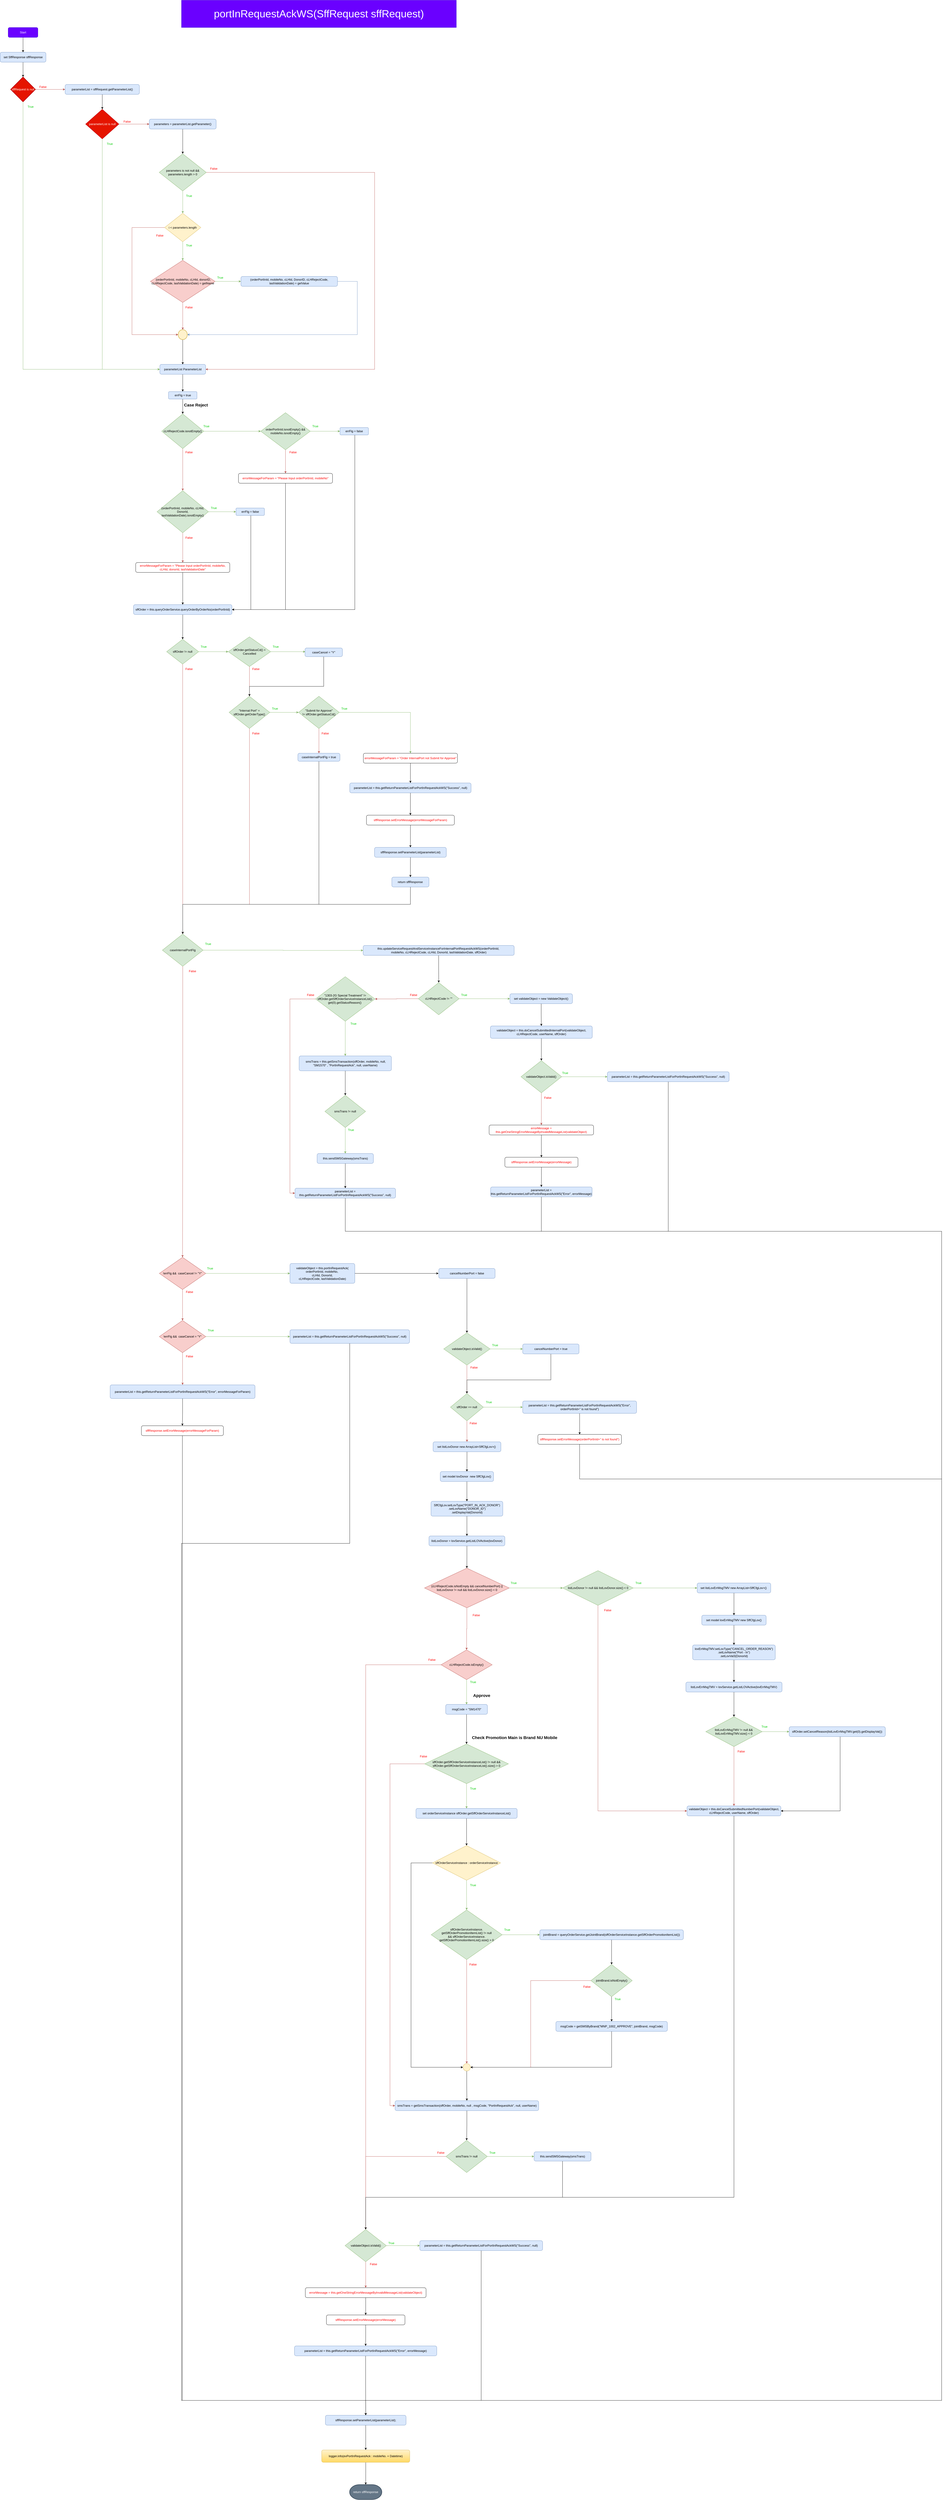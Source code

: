 <mxfile version="17.4.5" type="github">
  <diagram id="F7d38sDTgIuft2gYF5d1" name="Page-1">
    <mxGraphModel dx="1497" dy="878" grid="1" gridSize="10" guides="1" tooltips="1" connect="1" arrows="1" fold="1" page="1" pageScale="1" pageWidth="5000" pageHeight="5200" math="0" shadow="0">
      <root>
        <mxCell id="0" />
        <mxCell id="1" parent="0" />
        <mxCell id="NMpNhmsZsLYK3NYZCR3p-1" value="portInRequestAckWS(SffRequest sffRequest)" style="text;html=1;strokeColor=#3700CC;fillColor=#6a00ff;align=center;verticalAlign=middle;whiteSpace=wrap;rounded=0;fontColor=#ffffff;fontSize=42;" parent="1" vertex="1">
          <mxGeometry x="930" y="40" width="1110" height="110" as="geometry" />
        </mxCell>
        <mxCell id="NMpNhmsZsLYK3NYZCR3p-2" value="" style="edgeStyle=orthogonalEdgeStyle;rounded=0;orthogonalLoop=1;jettySize=auto;html=1;" parent="1" source="NMpNhmsZsLYK3NYZCR3p-3" target="NMpNhmsZsLYK3NYZCR3p-5" edge="1">
          <mxGeometry relative="1" as="geometry" />
        </mxCell>
        <mxCell id="NMpNhmsZsLYK3NYZCR3p-3" value="Start" style="rounded=1;whiteSpace=wrap;html=1;fontSize=12;glass=0;strokeWidth=1;shadow=0;labelBackgroundColor=none;fillColor=#6a00ff;strokeColor=#3700CC;fontColor=#ffffff;" parent="1" vertex="1">
          <mxGeometry x="230" y="150" width="120" height="40" as="geometry" />
        </mxCell>
        <mxCell id="NMpNhmsZsLYK3NYZCR3p-4" value="" style="edgeStyle=orthogonalEdgeStyle;rounded=0;orthogonalLoop=1;jettySize=auto;html=1;" parent="1" source="NMpNhmsZsLYK3NYZCR3p-5" target="NMpNhmsZsLYK3NYZCR3p-8" edge="1">
          <mxGeometry relative="1" as="geometry" />
        </mxCell>
        <mxCell id="NMpNhmsZsLYK3NYZCR3p-5" value="set SffResponse sffResponse" style="rounded=1;whiteSpace=wrap;html=1;absoluteArcSize=1;arcSize=14;strokeWidth=1;fillColor=#dae8fc;strokeColor=#6c8ebf;" parent="1" vertex="1">
          <mxGeometry x="197.5" y="250" width="185" height="40" as="geometry" />
        </mxCell>
        <mxCell id="NMpNhmsZsLYK3NYZCR3p-6" style="edgeStyle=orthogonalEdgeStyle;rounded=0;orthogonalLoop=1;jettySize=auto;html=1;entryX=0;entryY=0.5;entryDx=0;entryDy=0;fillColor=#f8cecc;strokeColor=#b85450;" parent="1" source="NMpNhmsZsLYK3NYZCR3p-8" target="NMpNhmsZsLYK3NYZCR3p-10" edge="1">
          <mxGeometry relative="1" as="geometry" />
        </mxCell>
        <mxCell id="NMpNhmsZsLYK3NYZCR3p-7" style="edgeStyle=orthogonalEdgeStyle;rounded=0;orthogonalLoop=1;jettySize=auto;html=1;entryX=0;entryY=0.5;entryDx=0;entryDy=0;fontColor=#00CC00;fillColor=#d5e8d4;strokeColor=#82b366;" parent="1" source="NMpNhmsZsLYK3NYZCR3p-8" target="NMpNhmsZsLYK3NYZCR3p-36" edge="1">
          <mxGeometry relative="1" as="geometry">
            <Array as="points">
              <mxPoint x="290" y="1530" />
            </Array>
          </mxGeometry>
        </mxCell>
        <mxCell id="NMpNhmsZsLYK3NYZCR3p-8" value="sffRequest is null" style="strokeWidth=2;html=1;shape=mxgraph.flowchart.decision;whiteSpace=wrap;labelBackgroundColor=none;fillColor=#e51400;strokeColor=#B20000;fontColor=#ffffff;" parent="1" vertex="1">
          <mxGeometry x="240" y="350" width="100" height="100" as="geometry" />
        </mxCell>
        <mxCell id="NMpNhmsZsLYK3NYZCR3p-9" value="" style="edgeStyle=orthogonalEdgeStyle;rounded=0;orthogonalLoop=1;jettySize=auto;html=1;fontColor=#FF0000;" parent="1" source="NMpNhmsZsLYK3NYZCR3p-10" edge="1">
          <mxGeometry relative="1" as="geometry">
            <mxPoint x="610" y="480" as="targetPoint" />
          </mxGeometry>
        </mxCell>
        <mxCell id="NMpNhmsZsLYK3NYZCR3p-10" value="parameterList = sffRequest.getParameterList()" style="rounded=1;whiteSpace=wrap;html=1;absoluteArcSize=1;arcSize=14;strokeWidth=1;fillColor=#dae8fc;strokeColor=#6c8ebf;" parent="1" vertex="1">
          <mxGeometry x="460" y="380" width="300" height="40" as="geometry" />
        </mxCell>
        <mxCell id="NMpNhmsZsLYK3NYZCR3p-11" value="False" style="text;html=1;align=center;verticalAlign=middle;resizable=0;points=[];autosize=1;strokeColor=none;fillColor=none;fontColor=#FF0000;" parent="1" vertex="1">
          <mxGeometry x="350" y="380" width="40" height="20" as="geometry" />
        </mxCell>
        <mxCell id="NMpNhmsZsLYK3NYZCR3p-12" style="edgeStyle=orthogonalEdgeStyle;rounded=0;orthogonalLoop=1;jettySize=auto;html=1;entryX=0;entryY=0.5;entryDx=0;entryDy=0;fontColor=#FFFFFF;fillColor=#f8cecc;strokeColor=#b85450;" parent="1" source="NMpNhmsZsLYK3NYZCR3p-14" target="NMpNhmsZsLYK3NYZCR3p-16" edge="1">
          <mxGeometry relative="1" as="geometry" />
        </mxCell>
        <mxCell id="NMpNhmsZsLYK3NYZCR3p-13" style="edgeStyle=orthogonalEdgeStyle;rounded=0;orthogonalLoop=1;jettySize=auto;html=1;entryX=0;entryY=0.5;entryDx=0;entryDy=0;fontColor=#00CC00;fillColor=#d5e8d4;strokeColor=#82b366;" parent="1" source="NMpNhmsZsLYK3NYZCR3p-14" target="NMpNhmsZsLYK3NYZCR3p-36" edge="1">
          <mxGeometry relative="1" as="geometry">
            <Array as="points">
              <mxPoint x="610" y="1530" />
            </Array>
          </mxGeometry>
        </mxCell>
        <mxCell id="NMpNhmsZsLYK3NYZCR3p-14" value="parameterList is null" style="rhombus;whiteSpace=wrap;html=1;fontColor=#ffffff;fillColor=#e51400;strokeColor=#B20000;" parent="1" vertex="1">
          <mxGeometry x="542.5" y="480" width="135" height="120" as="geometry" />
        </mxCell>
        <mxCell id="NMpNhmsZsLYK3NYZCR3p-15" style="edgeStyle=orthogonalEdgeStyle;rounded=0;orthogonalLoop=1;jettySize=auto;html=1;entryX=0.5;entryY=0;entryDx=0;entryDy=0;fontColor=#FFFFFF;" parent="1" source="NMpNhmsZsLYK3NYZCR3p-16" target="NMpNhmsZsLYK3NYZCR3p-20" edge="1">
          <mxGeometry relative="1" as="geometry" />
        </mxCell>
        <mxCell id="NMpNhmsZsLYK3NYZCR3p-16" value="parameters = parameterList.getParameter()" style="rounded=1;whiteSpace=wrap;html=1;absoluteArcSize=1;arcSize=14;strokeWidth=1;fillColor=#dae8fc;strokeColor=#6c8ebf;" parent="1" vertex="1">
          <mxGeometry x="800" y="520" width="270" height="40" as="geometry" />
        </mxCell>
        <mxCell id="NMpNhmsZsLYK3NYZCR3p-17" value="False" style="text;html=1;align=center;verticalAlign=middle;resizable=0;points=[];autosize=1;strokeColor=none;fillColor=none;fontColor=#FF0000;" parent="1" vertex="1">
          <mxGeometry x="690" y="520" width="40" height="20" as="geometry" />
        </mxCell>
        <mxCell id="NMpNhmsZsLYK3NYZCR3p-18" value="" style="edgeStyle=orthogonalEdgeStyle;rounded=0;orthogonalLoop=1;jettySize=auto;html=1;fontColor=#FFFFFF;fillColor=#d5e8d4;strokeColor=#82b366;" parent="1" source="NMpNhmsZsLYK3NYZCR3p-20" target="NMpNhmsZsLYK3NYZCR3p-23" edge="1">
          <mxGeometry relative="1" as="geometry" />
        </mxCell>
        <mxCell id="NMpNhmsZsLYK3NYZCR3p-19" style="edgeStyle=orthogonalEdgeStyle;rounded=0;orthogonalLoop=1;jettySize=auto;html=1;entryX=1;entryY=0.5;entryDx=0;entryDy=0;fontColor=#00CC00;fillColor=#f8cecc;strokeColor=#b85450;" parent="1" source="NMpNhmsZsLYK3NYZCR3p-20" target="NMpNhmsZsLYK3NYZCR3p-36" edge="1">
          <mxGeometry relative="1" as="geometry">
            <Array as="points">
              <mxPoint x="1710" y="735" />
              <mxPoint x="1710" y="1530" />
            </Array>
          </mxGeometry>
        </mxCell>
        <mxCell id="NMpNhmsZsLYK3NYZCR3p-20" value="parameters is not null &amp;amp;&amp;amp; parameters.length &amp;gt; 0" style="rhombus;whiteSpace=wrap;html=1;fillColor=#d5e8d4;strokeColor=#82b366;" parent="1" vertex="1">
          <mxGeometry x="840" y="660" width="190" height="150" as="geometry" />
        </mxCell>
        <mxCell id="NMpNhmsZsLYK3NYZCR3p-21" value="" style="edgeStyle=orthogonalEdgeStyle;rounded=0;orthogonalLoop=1;jettySize=auto;html=1;fontColor=#00CC00;fillColor=#d5e8d4;strokeColor=#82b366;" parent="1" source="NMpNhmsZsLYK3NYZCR3p-23" target="NMpNhmsZsLYK3NYZCR3p-27" edge="1">
          <mxGeometry relative="1" as="geometry" />
        </mxCell>
        <mxCell id="NMpNhmsZsLYK3NYZCR3p-22" style="edgeStyle=orthogonalEdgeStyle;rounded=0;orthogonalLoop=1;jettySize=auto;html=1;entryX=0;entryY=0.5;entryDx=0;entryDy=0;entryPerimeter=0;fontColor=#00CC00;fillColor=#f8cecc;strokeColor=#b85450;" parent="1" source="NMpNhmsZsLYK3NYZCR3p-23" target="NMpNhmsZsLYK3NYZCR3p-33" edge="1">
          <mxGeometry relative="1" as="geometry">
            <Array as="points">
              <mxPoint x="730" y="958" />
              <mxPoint x="730" y="1390" />
            </Array>
          </mxGeometry>
        </mxCell>
        <mxCell id="NMpNhmsZsLYK3NYZCR3p-23" value="i &amp;lt; parameters.length" style="rhombus;whiteSpace=wrap;html=1;fillColor=#fff2cc;strokeColor=#d6b656;" parent="1" vertex="1">
          <mxGeometry x="861.88" y="900" width="146.25" height="115" as="geometry" />
        </mxCell>
        <mxCell id="NMpNhmsZsLYK3NYZCR3p-24" value="True" style="text;html=1;align=center;verticalAlign=middle;resizable=0;points=[];autosize=1;strokeColor=none;fillColor=none;fontColor=#00CC00;" parent="1" vertex="1">
          <mxGeometry x="940" y="820" width="40" height="20" as="geometry" />
        </mxCell>
        <mxCell id="NMpNhmsZsLYK3NYZCR3p-25" style="edgeStyle=orthogonalEdgeStyle;rounded=0;orthogonalLoop=1;jettySize=auto;html=1;entryX=0;entryY=0.5;entryDx=0;entryDy=0;fontColor=#00CC00;fillColor=#d5e8d4;strokeColor=#82b366;" parent="1" source="NMpNhmsZsLYK3NYZCR3p-27" target="NMpNhmsZsLYK3NYZCR3p-30" edge="1">
          <mxGeometry relative="1" as="geometry" />
        </mxCell>
        <mxCell id="NMpNhmsZsLYK3NYZCR3p-26" value="" style="edgeStyle=orthogonalEdgeStyle;rounded=0;orthogonalLoop=1;jettySize=auto;html=1;fontColor=#00CC00;fillColor=#f8cecc;strokeColor=#b85450;" parent="1" source="NMpNhmsZsLYK3NYZCR3p-27" target="NMpNhmsZsLYK3NYZCR3p-33" edge="1">
          <mxGeometry relative="1" as="geometry" />
        </mxCell>
        <mxCell id="NMpNhmsZsLYK3NYZCR3p-27" value="&amp;nbsp;(orderPortInId, mobileNo, cLHId, donorID, cLHRejectCode, lastValidationDate) = getName" style="rhombus;whiteSpace=wrap;html=1;fillColor=#f8cecc;strokeColor=#b85450;" parent="1" vertex="1">
          <mxGeometry x="804.5" y="1090" width="261.02" height="170" as="geometry" />
        </mxCell>
        <mxCell id="NMpNhmsZsLYK3NYZCR3p-28" value="True" style="text;html=1;align=center;verticalAlign=middle;resizable=0;points=[];autosize=1;strokeColor=none;fillColor=none;fontColor=#00CC00;" parent="1" vertex="1">
          <mxGeometry x="940" y="1020" width="40" height="20" as="geometry" />
        </mxCell>
        <mxCell id="NMpNhmsZsLYK3NYZCR3p-29" style="edgeStyle=orthogonalEdgeStyle;rounded=0;orthogonalLoop=1;jettySize=auto;html=1;entryX=1;entryY=0.5;entryDx=0;entryDy=0;entryPerimeter=0;fontColor=#00CC00;fillColor=#dae8fc;strokeColor=#6c8ebf;" parent="1" source="NMpNhmsZsLYK3NYZCR3p-30" target="NMpNhmsZsLYK3NYZCR3p-33" edge="1">
          <mxGeometry relative="1" as="geometry">
            <Array as="points">
              <mxPoint x="1640" y="1175" />
              <mxPoint x="1640" y="1390" />
            </Array>
          </mxGeometry>
        </mxCell>
        <mxCell id="NMpNhmsZsLYK3NYZCR3p-30" value="(orderPortInId, mobileNo, cLHId, DonorID, cLHRejectCode, lastValidationDate) = getValue" style="rounded=1;whiteSpace=wrap;html=1;absoluteArcSize=1;arcSize=14;strokeWidth=1;fillColor=#dae8fc;strokeColor=#6c8ebf;" parent="1" vertex="1">
          <mxGeometry x="1170" y="1155" width="390" height="40" as="geometry" />
        </mxCell>
        <mxCell id="NMpNhmsZsLYK3NYZCR3p-31" value="True" style="text;html=1;align=center;verticalAlign=middle;resizable=0;points=[];autosize=1;strokeColor=none;fillColor=none;fontColor=#00CC00;" parent="1" vertex="1">
          <mxGeometry x="1065.52" y="1150" width="40" height="20" as="geometry" />
        </mxCell>
        <mxCell id="NMpNhmsZsLYK3NYZCR3p-32" value="" style="edgeStyle=orthogonalEdgeStyle;rounded=0;orthogonalLoop=1;jettySize=auto;html=1;fontColor=#00CC00;" parent="1" source="NMpNhmsZsLYK3NYZCR3p-33" target="NMpNhmsZsLYK3NYZCR3p-36" edge="1">
          <mxGeometry relative="1" as="geometry" />
        </mxCell>
        <mxCell id="NMpNhmsZsLYK3NYZCR3p-33" value="" style="strokeWidth=2;html=1;shape=mxgraph.flowchart.start_2;whiteSpace=wrap;fillColor=#fff2cc;strokeColor=#d6b656;" parent="1" vertex="1">
          <mxGeometry x="916.5" y="1370" width="37" height="40" as="geometry" />
        </mxCell>
        <mxCell id="NMpNhmsZsLYK3NYZCR3p-34" value="False" style="text;html=1;align=center;verticalAlign=middle;resizable=0;points=[];autosize=1;strokeColor=none;fillColor=none;fontColor=#FF0000;" parent="1" vertex="1">
          <mxGeometry x="940" y="1270" width="40" height="20" as="geometry" />
        </mxCell>
        <mxCell id="NMpNhmsZsLYK3NYZCR3p-35" value="" style="edgeStyle=orthogonalEdgeStyle;rounded=0;orthogonalLoop=1;jettySize=auto;html=1;fontColor=#00CC00;" parent="1" source="NMpNhmsZsLYK3NYZCR3p-36" target="NMpNhmsZsLYK3NYZCR3p-50" edge="1">
          <mxGeometry relative="1" as="geometry" />
        </mxCell>
        <mxCell id="NMpNhmsZsLYK3NYZCR3p-36" value="parameterList ParameterList" style="rounded=1;whiteSpace=wrap;html=1;absoluteArcSize=1;arcSize=14;strokeWidth=1;fillColor=#dae8fc;strokeColor=#6c8ebf;" parent="1" vertex="1">
          <mxGeometry x="842.5" y="1510" width="185" height="40" as="geometry" />
        </mxCell>
        <mxCell id="NMpNhmsZsLYK3NYZCR3p-37" value="True" style="text;html=1;align=center;verticalAlign=middle;resizable=0;points=[];autosize=1;strokeColor=none;fillColor=none;fontColor=#00CC00;" parent="1" vertex="1">
          <mxGeometry x="300" y="460" width="40" height="20" as="geometry" />
        </mxCell>
        <mxCell id="NMpNhmsZsLYK3NYZCR3p-38" value="True" style="text;html=1;align=center;verticalAlign=middle;resizable=0;points=[];autosize=1;strokeColor=none;fillColor=none;fontColor=#00CC00;" parent="1" vertex="1">
          <mxGeometry x="620" y="610" width="40" height="20" as="geometry" />
        </mxCell>
        <mxCell id="NMpNhmsZsLYK3NYZCR3p-39" value="False" style="text;html=1;align=center;verticalAlign=middle;resizable=0;points=[];autosize=1;strokeColor=none;fillColor=none;fontColor=#FF0000;" parent="1" vertex="1">
          <mxGeometry x="821.88" y="980" width="40" height="20" as="geometry" />
        </mxCell>
        <mxCell id="NMpNhmsZsLYK3NYZCR3p-40" value="False" style="text;html=1;align=center;verticalAlign=middle;resizable=0;points=[];autosize=1;strokeColor=none;fillColor=none;fontColor=#FF0000;" parent="1" vertex="1">
          <mxGeometry x="1040" y="710" width="40" height="20" as="geometry" />
        </mxCell>
        <mxCell id="NMpNhmsZsLYK3NYZCR3p-41" value="" style="edgeStyle=orthogonalEdgeStyle;rounded=0;orthogonalLoop=1;jettySize=auto;html=1;fontColor=#00CC00;entryX=0;entryY=0.5;entryDx=0;entryDy=0;fillColor=#d5e8d4;strokeColor=#82b366;" parent="1" source="NMpNhmsZsLYK3NYZCR3p-43" target="NMpNhmsZsLYK3NYZCR3p-47" edge="1">
          <mxGeometry relative="1" as="geometry">
            <mxPoint x="1125" y="1700" as="targetPoint" />
          </mxGeometry>
        </mxCell>
        <mxCell id="NMpNhmsZsLYK3NYZCR3p-42" value="" style="edgeStyle=orthogonalEdgeStyle;rounded=0;orthogonalLoop=1;jettySize=auto;html=1;fontColor=#00CC00;fillColor=#f8cecc;strokeColor=#b85450;" parent="1" source="NMpNhmsZsLYK3NYZCR3p-43" target="NMpNhmsZsLYK3NYZCR3p-59" edge="1">
          <mxGeometry relative="1" as="geometry" />
        </mxCell>
        <mxCell id="NMpNhmsZsLYK3NYZCR3p-43" value="cLHRejectCode.isnotEmpty()" style="rhombus;whiteSpace=wrap;html=1;fillColor=#d5e8d4;strokeColor=#82b366;" parent="1" vertex="1">
          <mxGeometry x="850" y="1710" width="170" height="140" as="geometry" />
        </mxCell>
        <mxCell id="NMpNhmsZsLYK3NYZCR3p-44" value="Case Reject" style="text;html=1;strokeColor=none;fillColor=none;align=center;verticalAlign=middle;whiteSpace=wrap;rounded=0;fontColor=#000000;fontSize=17;fontStyle=1" parent="1" vertex="1">
          <mxGeometry x="916.5" y="1660" width="143.38" height="30" as="geometry" />
        </mxCell>
        <mxCell id="NMpNhmsZsLYK3NYZCR3p-45" value="" style="edgeStyle=orthogonalEdgeStyle;rounded=0;orthogonalLoop=1;jettySize=auto;html=1;fontColor=#00CC00;entryX=0;entryY=0.5;entryDx=0;entryDy=0;fillColor=#d5e8d4;strokeColor=#82b366;" parent="1" source="NMpNhmsZsLYK3NYZCR3p-47" target="NMpNhmsZsLYK3NYZCR3p-52" edge="1">
          <mxGeometry relative="1" as="geometry">
            <mxPoint x="1570" y="1780" as="targetPoint" />
          </mxGeometry>
        </mxCell>
        <mxCell id="NMpNhmsZsLYK3NYZCR3p-46" value="" style="edgeStyle=orthogonalEdgeStyle;rounded=0;orthogonalLoop=1;jettySize=auto;html=1;fontColor=#00CC00;fillColor=#f8cecc;strokeColor=#b85450;" parent="1" source="NMpNhmsZsLYK3NYZCR3p-47" target="NMpNhmsZsLYK3NYZCR3p-55" edge="1">
          <mxGeometry relative="1" as="geometry" />
        </mxCell>
        <mxCell id="NMpNhmsZsLYK3NYZCR3p-47" value="orderPortInId.isnotEmpty()&amp;nbsp;&amp;amp;&amp;amp; mobileNo.isnotEmpty()" style="rhombus;whiteSpace=wrap;html=1;fillColor=#d5e8d4;strokeColor=#82b366;" parent="1" vertex="1">
          <mxGeometry x="1250" y="1705" width="200" height="150" as="geometry" />
        </mxCell>
        <mxCell id="NMpNhmsZsLYK3NYZCR3p-48" value="True" style="text;html=1;align=center;verticalAlign=middle;resizable=0;points=[];autosize=1;strokeColor=none;fillColor=none;fontColor=#00CC00;" parent="1" vertex="1">
          <mxGeometry x="1010" y="1750" width="40" height="20" as="geometry" />
        </mxCell>
        <mxCell id="NMpNhmsZsLYK3NYZCR3p-49" value="" style="edgeStyle=orthogonalEdgeStyle;rounded=0;orthogonalLoop=1;jettySize=auto;html=1;fontColor=#00CC00;" parent="1" source="NMpNhmsZsLYK3NYZCR3p-50" target="NMpNhmsZsLYK3NYZCR3p-43" edge="1">
          <mxGeometry relative="1" as="geometry" />
        </mxCell>
        <mxCell id="NMpNhmsZsLYK3NYZCR3p-50" value="errFlg = true" style="rounded=1;whiteSpace=wrap;html=1;fillColor=#dae8fc;strokeColor=#6c8ebf;arcSize=14;strokeWidth=1;" parent="1" vertex="1">
          <mxGeometry x="877.5" y="1620" width="115" height="30" as="geometry" />
        </mxCell>
        <mxCell id="NMpNhmsZsLYK3NYZCR3p-51" style="edgeStyle=orthogonalEdgeStyle;rounded=0;orthogonalLoop=1;jettySize=auto;html=1;entryX=1;entryY=0.5;entryDx=0;entryDy=0;fontColor=#00CC00;" parent="1" source="NMpNhmsZsLYK3NYZCR3p-52" target="NMpNhmsZsLYK3NYZCR3p-68" edge="1">
          <mxGeometry relative="1" as="geometry">
            <Array as="points">
              <mxPoint x="1630" y="2500" />
            </Array>
          </mxGeometry>
        </mxCell>
        <mxCell id="NMpNhmsZsLYK3NYZCR3p-52" value="errFlg = false" style="rounded=1;whiteSpace=wrap;html=1;fillColor=#dae8fc;strokeColor=#6c8ebf;arcSize=14;strokeWidth=1;" parent="1" vertex="1">
          <mxGeometry x="1570" y="1765" width="115" height="30" as="geometry" />
        </mxCell>
        <mxCell id="NMpNhmsZsLYK3NYZCR3p-53" value="True" style="text;html=1;align=center;verticalAlign=middle;resizable=0;points=[];autosize=1;strokeColor=none;fillColor=none;fontColor=#00CC00;" parent="1" vertex="1">
          <mxGeometry x="1450" y="1750" width="40" height="20" as="geometry" />
        </mxCell>
        <mxCell id="NMpNhmsZsLYK3NYZCR3p-54" style="edgeStyle=orthogonalEdgeStyle;rounded=0;orthogonalLoop=1;jettySize=auto;html=1;entryX=1;entryY=0.5;entryDx=0;entryDy=0;fontColor=#00CC00;" parent="1" source="NMpNhmsZsLYK3NYZCR3p-55" target="NMpNhmsZsLYK3NYZCR3p-68" edge="1">
          <mxGeometry relative="1" as="geometry">
            <Array as="points">
              <mxPoint x="1350" y="2500" />
            </Array>
          </mxGeometry>
        </mxCell>
        <mxCell id="NMpNhmsZsLYK3NYZCR3p-55" value="errorMessageForParam = &quot;Please Input orderPortInId, mobileNo&quot;" style="rounded=1;whiteSpace=wrap;html=1;absoluteArcSize=1;arcSize=14;strokeWidth=1;fontColor=#FF0000;" parent="1" vertex="1">
          <mxGeometry x="1160" y="1950" width="380" height="40" as="geometry" />
        </mxCell>
        <mxCell id="NMpNhmsZsLYK3NYZCR3p-56" value="False" style="text;html=1;align=center;verticalAlign=middle;resizable=0;points=[];autosize=1;strokeColor=none;fillColor=none;fontColor=#FF0000;" parent="1" vertex="1">
          <mxGeometry x="1360" y="1855" width="40" height="20" as="geometry" />
        </mxCell>
        <mxCell id="NMpNhmsZsLYK3NYZCR3p-57" style="edgeStyle=orthogonalEdgeStyle;rounded=0;orthogonalLoop=1;jettySize=auto;html=1;entryX=0;entryY=0.5;entryDx=0;entryDy=0;fontColor=#00CC00;fillColor=#d5e8d4;strokeColor=#82b366;" parent="1" source="NMpNhmsZsLYK3NYZCR3p-59" target="NMpNhmsZsLYK3NYZCR3p-62" edge="1">
          <mxGeometry relative="1" as="geometry" />
        </mxCell>
        <mxCell id="NMpNhmsZsLYK3NYZCR3p-58" style="edgeStyle=orthogonalEdgeStyle;rounded=0;orthogonalLoop=1;jettySize=auto;html=1;entryX=0.5;entryY=0;entryDx=0;entryDy=0;fontColor=#00CC00;fillColor=#f8cecc;strokeColor=#b85450;" parent="1" source="NMpNhmsZsLYK3NYZCR3p-59" target="NMpNhmsZsLYK3NYZCR3p-65" edge="1">
          <mxGeometry relative="1" as="geometry" />
        </mxCell>
        <mxCell id="NMpNhmsZsLYK3NYZCR3p-59" value="(orderPortInId, mobileNo, cLHId, DonorId, lastValidationDate).isnotEmpty()" style="rhombus;whiteSpace=wrap;html=1;fillColor=#d5e8d4;strokeColor=#82b366;" parent="1" vertex="1">
          <mxGeometry x="831.25" y="2020" width="207.5" height="170" as="geometry" />
        </mxCell>
        <mxCell id="NMpNhmsZsLYK3NYZCR3p-60" value="False" style="text;html=1;align=center;verticalAlign=middle;resizable=0;points=[];autosize=1;strokeColor=none;fillColor=none;fontColor=#FF0000;" parent="1" vertex="1">
          <mxGeometry x="940" y="1855" width="40" height="20" as="geometry" />
        </mxCell>
        <mxCell id="NMpNhmsZsLYK3NYZCR3p-61" style="edgeStyle=orthogonalEdgeStyle;rounded=0;orthogonalLoop=1;jettySize=auto;html=1;entryX=1;entryY=0.5;entryDx=0;entryDy=0;fontColor=#00CC00;" parent="1" source="NMpNhmsZsLYK3NYZCR3p-62" target="NMpNhmsZsLYK3NYZCR3p-68" edge="1">
          <mxGeometry relative="1" as="geometry">
            <Array as="points">
              <mxPoint x="1210" y="2500" />
            </Array>
          </mxGeometry>
        </mxCell>
        <mxCell id="NMpNhmsZsLYK3NYZCR3p-62" value="errFlg = false" style="rounded=1;whiteSpace=wrap;html=1;fillColor=#dae8fc;strokeColor=#6c8ebf;arcSize=14;strokeWidth=1;" parent="1" vertex="1">
          <mxGeometry x="1150" y="2090" width="115" height="30" as="geometry" />
        </mxCell>
        <mxCell id="NMpNhmsZsLYK3NYZCR3p-63" value="True" style="text;html=1;align=center;verticalAlign=middle;resizable=0;points=[];autosize=1;strokeColor=none;fillColor=none;fontColor=#00CC00;" parent="1" vertex="1">
          <mxGeometry x="1040" y="2080" width="40" height="20" as="geometry" />
        </mxCell>
        <mxCell id="NMpNhmsZsLYK3NYZCR3p-64" style="edgeStyle=orthogonalEdgeStyle;rounded=0;orthogonalLoop=1;jettySize=auto;html=1;entryX=0.5;entryY=0;entryDx=0;entryDy=0;fontColor=#00CC00;" parent="1" source="NMpNhmsZsLYK3NYZCR3p-65" target="NMpNhmsZsLYK3NYZCR3p-68" edge="1">
          <mxGeometry relative="1" as="geometry" />
        </mxCell>
        <mxCell id="NMpNhmsZsLYK3NYZCR3p-65" value="errorMessageForParam = &quot;Please Input orderPortInId, mobileNo, cLHId, donorId, lastValidationDate&quot;" style="rounded=1;whiteSpace=wrap;html=1;absoluteArcSize=1;arcSize=14;strokeWidth=1;fontColor=#FF0000;" parent="1" vertex="1">
          <mxGeometry x="745.01" y="2310" width="380" height="40" as="geometry" />
        </mxCell>
        <mxCell id="NMpNhmsZsLYK3NYZCR3p-66" value="False" style="text;html=1;align=center;verticalAlign=middle;resizable=0;points=[];autosize=1;strokeColor=none;fillColor=none;fontColor=#FF0000;" parent="1" vertex="1">
          <mxGeometry x="940" y="2200" width="40" height="20" as="geometry" />
        </mxCell>
        <mxCell id="NMpNhmsZsLYK3NYZCR3p-67" style="edgeStyle=orthogonalEdgeStyle;rounded=0;orthogonalLoop=1;jettySize=auto;html=1;entryX=0.5;entryY=0;entryDx=0;entryDy=0;fontColor=#00CC00;" parent="1" source="NMpNhmsZsLYK3NYZCR3p-68" target="NMpNhmsZsLYK3NYZCR3p-71" edge="1">
          <mxGeometry relative="1" as="geometry" />
        </mxCell>
        <mxCell id="NMpNhmsZsLYK3NYZCR3p-68" value="sffOrder = this.queryOrderService.queryOrderByOrderNo(orderPortInId)" style="rounded=1;whiteSpace=wrap;html=1;absoluteArcSize=1;arcSize=14;strokeWidth=1;fillColor=#dae8fc;strokeColor=#6c8ebf;" parent="1" vertex="1">
          <mxGeometry x="736.26" y="2480" width="397.51" height="40" as="geometry" />
        </mxCell>
        <mxCell id="NMpNhmsZsLYK3NYZCR3p-69" style="edgeStyle=orthogonalEdgeStyle;rounded=0;orthogonalLoop=1;jettySize=auto;html=1;entryX=0;entryY=0.5;entryDx=0;entryDy=0;fontColor=#00CC00;fillColor=#d5e8d4;strokeColor=#82b366;" parent="1" source="NMpNhmsZsLYK3NYZCR3p-71" target="NMpNhmsZsLYK3NYZCR3p-74" edge="1">
          <mxGeometry relative="1" as="geometry" />
        </mxCell>
        <mxCell id="NMpNhmsZsLYK3NYZCR3p-70" style="edgeStyle=orthogonalEdgeStyle;rounded=0;orthogonalLoop=1;jettySize=auto;html=1;entryX=0.5;entryY=0;entryDx=0;entryDy=0;fillColor=#f8cecc;strokeColor=#b85450;" parent="1" source="NMpNhmsZsLYK3NYZCR3p-71" target="NMpNhmsZsLYK3NYZCR3p-103" edge="1">
          <mxGeometry relative="1" as="geometry" />
        </mxCell>
        <mxCell id="NMpNhmsZsLYK3NYZCR3p-71" value="sffOrder != null" style="rhombus;whiteSpace=wrap;html=1;fillColor=#d5e8d4;strokeColor=#82b366;" parent="1" vertex="1">
          <mxGeometry x="870" y="2620" width="129.39" height="100" as="geometry" />
        </mxCell>
        <mxCell id="NMpNhmsZsLYK3NYZCR3p-72" style="edgeStyle=orthogonalEdgeStyle;rounded=0;orthogonalLoop=1;jettySize=auto;html=1;entryX=0;entryY=0.5;entryDx=0;entryDy=0;fontColor=#00CC00;fillColor=#d5e8d4;strokeColor=#82b366;" parent="1" source="NMpNhmsZsLYK3NYZCR3p-74" edge="1">
          <mxGeometry relative="1" as="geometry">
            <mxPoint x="1430" y="2670" as="targetPoint" />
          </mxGeometry>
        </mxCell>
        <mxCell id="NMpNhmsZsLYK3NYZCR3p-73" style="edgeStyle=orthogonalEdgeStyle;rounded=0;orthogonalLoop=1;jettySize=auto;html=1;entryX=0.5;entryY=0;entryDx=0;entryDy=0;fontColor=#00CC00;fillColor=#f8cecc;strokeColor=#b85450;" parent="1" source="NMpNhmsZsLYK3NYZCR3p-74" target="NMpNhmsZsLYK3NYZCR3p-79" edge="1">
          <mxGeometry relative="1" as="geometry" />
        </mxCell>
        <mxCell id="NMpNhmsZsLYK3NYZCR3p-74" value="sffOrder.getStatusCd() = Cancelled" style="rhombus;whiteSpace=wrap;html=1;fillColor=#d5e8d4;strokeColor=#82b366;" parent="1" vertex="1">
          <mxGeometry x="1118.9" y="2610" width="171.1" height="120" as="geometry" />
        </mxCell>
        <mxCell id="NMpNhmsZsLYK3NYZCR3p-75" value="True" style="text;html=1;align=center;verticalAlign=middle;resizable=0;points=[];autosize=1;strokeColor=none;fillColor=none;fontColor=#00CC00;" parent="1" vertex="1">
          <mxGeometry x="998.75" y="2640" width="40" height="20" as="geometry" />
        </mxCell>
        <mxCell id="NMpNhmsZsLYK3NYZCR3p-76" value="True" style="text;html=1;align=center;verticalAlign=middle;resizable=0;points=[];autosize=1;strokeColor=none;fillColor=none;fontColor=#00CC00;" parent="1" vertex="1">
          <mxGeometry x="1290" y="2640" width="40" height="20" as="geometry" />
        </mxCell>
        <mxCell id="NMpNhmsZsLYK3NYZCR3p-77" style="edgeStyle=orthogonalEdgeStyle;rounded=0;orthogonalLoop=1;jettySize=auto;html=1;fillColor=#d5e8d4;strokeColor=#82b366;" parent="1" source="NMpNhmsZsLYK3NYZCR3p-79" target="NMpNhmsZsLYK3NYZCR3p-84" edge="1">
          <mxGeometry relative="1" as="geometry" />
        </mxCell>
        <mxCell id="NMpNhmsZsLYK3NYZCR3p-78" style="edgeStyle=orthogonalEdgeStyle;rounded=0;orthogonalLoop=1;jettySize=auto;html=1;entryX=0.5;entryY=0;entryDx=0;entryDy=0;fillColor=#f8cecc;strokeColor=#b85450;" parent="1" source="NMpNhmsZsLYK3NYZCR3p-79" target="NMpNhmsZsLYK3NYZCR3p-103" edge="1">
          <mxGeometry relative="1" as="geometry">
            <Array as="points">
              <mxPoint x="1204" y="3690" />
              <mxPoint x="935" y="3690" />
            </Array>
          </mxGeometry>
        </mxCell>
        <mxCell id="NMpNhmsZsLYK3NYZCR3p-79" value="&quot;Internal Port&quot; = sffOrder.getOrderType()" style="rhombus;whiteSpace=wrap;html=1;fillColor=#d5e8d4;strokeColor=#82b366;" parent="1" vertex="1">
          <mxGeometry x="1122.23" y="2850" width="164.45" height="130" as="geometry" />
        </mxCell>
        <mxCell id="NMpNhmsZsLYK3NYZCR3p-80" value="False" style="text;html=1;align=center;verticalAlign=middle;resizable=0;points=[];autosize=1;strokeColor=none;fillColor=none;fontColor=#FF0000;" parent="1" vertex="1">
          <mxGeometry x="1210" y="2730" width="40" height="20" as="geometry" />
        </mxCell>
        <mxCell id="NMpNhmsZsLYK3NYZCR3p-81" value="False" style="text;html=1;align=center;verticalAlign=middle;resizable=0;points=[];autosize=1;strokeColor=none;fillColor=none;fontColor=#FF0000;" parent="1" vertex="1">
          <mxGeometry x="1490" y="2990" width="40" height="20" as="geometry" />
        </mxCell>
        <mxCell id="NMpNhmsZsLYK3NYZCR3p-82" style="edgeStyle=orthogonalEdgeStyle;rounded=0;orthogonalLoop=1;jettySize=auto;html=1;entryX=0.5;entryY=0;entryDx=0;entryDy=0;fillColor=#d5e8d4;strokeColor=#82b366;" parent="1" source="NMpNhmsZsLYK3NYZCR3p-84" target="NMpNhmsZsLYK3NYZCR3p-89" edge="1">
          <mxGeometry relative="1" as="geometry" />
        </mxCell>
        <mxCell id="NMpNhmsZsLYK3NYZCR3p-284" style="edgeStyle=orthogonalEdgeStyle;rounded=0;orthogonalLoop=1;jettySize=auto;html=1;entryX=0.5;entryY=0;entryDx=0;entryDy=0;fillColor=#f8cecc;strokeColor=#b85450;" parent="1" source="NMpNhmsZsLYK3NYZCR3p-84" target="NMpNhmsZsLYK3NYZCR3p-100" edge="1">
          <mxGeometry relative="1" as="geometry" />
        </mxCell>
        <mxCell id="NMpNhmsZsLYK3NYZCR3p-84" value="&quot;Submit for Approve&quot; !=&amp;nbsp;sffOrder.getStatusCd()" style="rhombus;whiteSpace=wrap;html=1;fillColor=#d5e8d4;strokeColor=#82b366;" parent="1" vertex="1">
          <mxGeometry x="1402.77" y="2850" width="164.45" height="130" as="geometry" />
        </mxCell>
        <mxCell id="NMpNhmsZsLYK3NYZCR3p-85" style="edgeStyle=orthogonalEdgeStyle;rounded=0;orthogonalLoop=1;jettySize=auto;html=1;entryX=0.5;entryY=0;entryDx=0;entryDy=0;" parent="1" source="NMpNhmsZsLYK3NYZCR3p-86" target="NMpNhmsZsLYK3NYZCR3p-79" edge="1">
          <mxGeometry relative="1" as="geometry">
            <Array as="points">
              <mxPoint x="1504" y="2810" />
              <mxPoint x="1204" y="2810" />
            </Array>
          </mxGeometry>
        </mxCell>
        <mxCell id="NMpNhmsZsLYK3NYZCR3p-86" value="&lt;span&gt;caseCancel = &quot;Y&quot;&lt;/span&gt;" style="rounded=1;whiteSpace=wrap;html=1;absoluteArcSize=1;arcSize=14;strokeWidth=1;fillColor=#dae8fc;strokeColor=#6c8ebf;" parent="1" vertex="1">
          <mxGeometry x="1428.74" y="2655" width="151.26" height="35" as="geometry" />
        </mxCell>
        <mxCell id="NMpNhmsZsLYK3NYZCR3p-87" value="True" style="text;html=1;align=center;verticalAlign=middle;resizable=0;points=[];autosize=1;strokeColor=none;fillColor=none;fontColor=#00CC00;" parent="1" vertex="1">
          <mxGeometry x="1286.68" y="2890" width="40" height="20" as="geometry" />
        </mxCell>
        <mxCell id="NMpNhmsZsLYK3NYZCR3p-88" style="edgeStyle=orthogonalEdgeStyle;rounded=0;orthogonalLoop=1;jettySize=auto;html=1;entryX=0.5;entryY=0;entryDx=0;entryDy=0;" parent="1" source="NMpNhmsZsLYK3NYZCR3p-89" target="NMpNhmsZsLYK3NYZCR3p-92" edge="1">
          <mxGeometry relative="1" as="geometry" />
        </mxCell>
        <mxCell id="NMpNhmsZsLYK3NYZCR3p-89" value="errorMessageForParam = &quot;Order InternalPort not Submit for Approve&quot;" style="rounded=1;whiteSpace=wrap;html=1;absoluteArcSize=1;arcSize=14;strokeWidth=1;fontColor=#FF0000;" parent="1" vertex="1">
          <mxGeometry x="1664.51" y="3080" width="380" height="40" as="geometry" />
        </mxCell>
        <mxCell id="NMpNhmsZsLYK3NYZCR3p-90" value="True" style="text;html=1;align=center;verticalAlign=middle;resizable=0;points=[];autosize=1;strokeColor=none;fillColor=none;fontColor=#00CC00;" parent="1" vertex="1">
          <mxGeometry x="1567.22" y="2890" width="40" height="20" as="geometry" />
        </mxCell>
        <mxCell id="NMpNhmsZsLYK3NYZCR3p-91" value="" style="edgeStyle=orthogonalEdgeStyle;rounded=0;orthogonalLoop=1;jettySize=auto;html=1;" parent="1" source="NMpNhmsZsLYK3NYZCR3p-92" target="NMpNhmsZsLYK3NYZCR3p-94" edge="1">
          <mxGeometry relative="1" as="geometry" />
        </mxCell>
        <mxCell id="NMpNhmsZsLYK3NYZCR3p-92" value="parameterList = this.getReturnParameterListForPortInRequestAckWS(&quot;Success&quot;, null)" style="rounded=1;whiteSpace=wrap;html=1;absoluteArcSize=1;arcSize=14;strokeWidth=1;fillColor=#dae8fc;strokeColor=#6c8ebf;" parent="1" vertex="1">
          <mxGeometry x="1609.5" y="3200" width="490" height="40" as="geometry" />
        </mxCell>
        <mxCell id="NMpNhmsZsLYK3NYZCR3p-93" value="" style="edgeStyle=orthogonalEdgeStyle;rounded=0;orthogonalLoop=1;jettySize=auto;html=1;" parent="1" source="NMpNhmsZsLYK3NYZCR3p-94" target="NMpNhmsZsLYK3NYZCR3p-96" edge="1">
          <mxGeometry relative="1" as="geometry" />
        </mxCell>
        <mxCell id="NMpNhmsZsLYK3NYZCR3p-94" value="sffResponse.setErrorMessage(errorMessageForParam)" style="rounded=1;whiteSpace=wrap;html=1;absoluteArcSize=1;arcSize=14;strokeWidth=1;fontColor=#FF0000;" parent="1" vertex="1">
          <mxGeometry x="1677.01" y="3330" width="355" height="40" as="geometry" />
        </mxCell>
        <mxCell id="NMpNhmsZsLYK3NYZCR3p-95" value="" style="edgeStyle=orthogonalEdgeStyle;rounded=0;orthogonalLoop=1;jettySize=auto;html=1;" parent="1" source="NMpNhmsZsLYK3NYZCR3p-96" target="NMpNhmsZsLYK3NYZCR3p-98" edge="1">
          <mxGeometry relative="1" as="geometry" />
        </mxCell>
        <mxCell id="NMpNhmsZsLYK3NYZCR3p-96" value="sffResponse.setParameterList(parameterList)" style="rounded=1;whiteSpace=wrap;html=1;absoluteArcSize=1;arcSize=14;strokeWidth=1;fillColor=#dae8fc;strokeColor=#6c8ebf;" parent="1" vertex="1">
          <mxGeometry x="1709.51" y="3460" width="290" height="40" as="geometry" />
        </mxCell>
        <mxCell id="NMpNhmsZsLYK3NYZCR3p-286" style="edgeStyle=orthogonalEdgeStyle;rounded=0;orthogonalLoop=1;jettySize=auto;html=1;entryX=0.5;entryY=0;entryDx=0;entryDy=0;" parent="1" source="NMpNhmsZsLYK3NYZCR3p-98" target="NMpNhmsZsLYK3NYZCR3p-103" edge="1">
          <mxGeometry relative="1" as="geometry">
            <Array as="points">
              <mxPoint x="1854" y="3690" />
              <mxPoint x="935" y="3690" />
            </Array>
          </mxGeometry>
        </mxCell>
        <mxCell id="NMpNhmsZsLYK3NYZCR3p-98" value="return sffResponse" style="rounded=1;whiteSpace=wrap;html=1;absoluteArcSize=1;arcSize=14;strokeWidth=1;fillColor=#dae8fc;strokeColor=#6c8ebf;" parent="1" vertex="1">
          <mxGeometry x="1779.49" y="3580" width="150.01" height="40" as="geometry" />
        </mxCell>
        <mxCell id="NMpNhmsZsLYK3NYZCR3p-285" style="edgeStyle=orthogonalEdgeStyle;rounded=0;orthogonalLoop=1;jettySize=auto;html=1;entryX=0.5;entryY=0;entryDx=0;entryDy=0;" parent="1" source="NMpNhmsZsLYK3NYZCR3p-100" target="NMpNhmsZsLYK3NYZCR3p-103" edge="1">
          <mxGeometry relative="1" as="geometry">
            <Array as="points">
              <mxPoint x="1485" y="3690" />
              <mxPoint x="935" y="3690" />
            </Array>
          </mxGeometry>
        </mxCell>
        <mxCell id="NMpNhmsZsLYK3NYZCR3p-100" value="caseInternalPortFlg = true" style="rounded=1;whiteSpace=wrap;html=1;absoluteArcSize=1;arcSize=14;strokeWidth=1;fillColor=#dae8fc;strokeColor=#6c8ebf;" parent="1" vertex="1">
          <mxGeometry x="1400" y="3080" width="170" height="32.5" as="geometry" />
        </mxCell>
        <mxCell id="NMpNhmsZsLYK3NYZCR3p-101" style="edgeStyle=orthogonalEdgeStyle;rounded=0;orthogonalLoop=1;jettySize=auto;html=1;entryX=0;entryY=0.5;entryDx=0;entryDy=0;fillColor=#d5e8d4;strokeColor=#82b366;" parent="1" source="NMpNhmsZsLYK3NYZCR3p-103" target="NMpNhmsZsLYK3NYZCR3p-107" edge="1">
          <mxGeometry relative="1" as="geometry" />
        </mxCell>
        <mxCell id="NMpNhmsZsLYK3NYZCR3p-102" style="edgeStyle=orthogonalEdgeStyle;rounded=0;orthogonalLoop=1;jettySize=auto;html=1;entryX=0.5;entryY=0;entryDx=0;entryDy=0;fillColor=#f8cecc;strokeColor=#b85450;" parent="1" source="NMpNhmsZsLYK3NYZCR3p-103" target="NMpNhmsZsLYK3NYZCR3p-148" edge="1">
          <mxGeometry relative="1" as="geometry" />
        </mxCell>
        <mxCell id="NMpNhmsZsLYK3NYZCR3p-103" value="caseInternalPortFlg" style="rhombus;whiteSpace=wrap;html=1;fillColor=#d5e8d4;strokeColor=#82b366;" parent="1" vertex="1">
          <mxGeometry x="852.79" y="3810" width="164.45" height="130" as="geometry" />
        </mxCell>
        <mxCell id="NMpNhmsZsLYK3NYZCR3p-104" value="False" style="text;html=1;align=center;verticalAlign=middle;resizable=0;points=[];autosize=1;strokeColor=none;fillColor=none;fontColor=#FF0000;" parent="1" vertex="1">
          <mxGeometry x="1210" y="2990" width="40" height="20" as="geometry" />
        </mxCell>
        <mxCell id="NMpNhmsZsLYK3NYZCR3p-105" value="False" style="text;html=1;align=center;verticalAlign=middle;resizable=0;points=[];autosize=1;strokeColor=none;fillColor=none;fontColor=#FF0000;" parent="1" vertex="1">
          <mxGeometry x="940" y="2730" width="40" height="20" as="geometry" />
        </mxCell>
        <mxCell id="NMpNhmsZsLYK3NYZCR3p-106" value="" style="edgeStyle=orthogonalEdgeStyle;rounded=0;orthogonalLoop=1;jettySize=auto;html=1;" parent="1" source="NMpNhmsZsLYK3NYZCR3p-107" target="NMpNhmsZsLYK3NYZCR3p-111" edge="1">
          <mxGeometry relative="1" as="geometry" />
        </mxCell>
        <mxCell id="NMpNhmsZsLYK3NYZCR3p-107" value="&lt;div&gt;this.updateServiceRequestAndServiceInstanceForInternalPortRequestAckWS(orderPortInId,&amp;nbsp;&lt;/div&gt;&lt;div&gt;&lt;span&gt;      &lt;/span&gt;mobileNo, cLHRejectCode, cLHId, DonorId, lastValidationDate, sffOrder)&lt;/div&gt;" style="rounded=1;whiteSpace=wrap;html=1;absoluteArcSize=1;arcSize=14;strokeWidth=1;fillColor=#dae8fc;strokeColor=#6c8ebf;" parent="1" vertex="1">
          <mxGeometry x="1663.6" y="3856" width="610" height="40" as="geometry" />
        </mxCell>
        <mxCell id="NMpNhmsZsLYK3NYZCR3p-108" value="True" style="text;html=1;align=center;verticalAlign=middle;resizable=0;points=[];autosize=1;strokeColor=none;fillColor=none;fontColor=#00CC00;" parent="1" vertex="1">
          <mxGeometry x="1017.24" y="3840" width="40" height="20" as="geometry" />
        </mxCell>
        <mxCell id="NMpNhmsZsLYK3NYZCR3p-109" style="edgeStyle=orthogonalEdgeStyle;rounded=0;orthogonalLoop=1;jettySize=auto;html=1;entryX=0;entryY=0.5;entryDx=0;entryDy=0;fillColor=#d5e8d4;strokeColor=#82b366;" parent="1" source="NMpNhmsZsLYK3NYZCR3p-111" target="NMpNhmsZsLYK3NYZCR3p-114" edge="1">
          <mxGeometry relative="1" as="geometry" />
        </mxCell>
        <mxCell id="NMpNhmsZsLYK3NYZCR3p-110" style="edgeStyle=orthogonalEdgeStyle;rounded=0;orthogonalLoop=1;jettySize=auto;html=1;entryX=1;entryY=0.5;entryDx=0;entryDy=0;fillColor=#f8cecc;strokeColor=#b85450;" parent="1" source="NMpNhmsZsLYK3NYZCR3p-111" target="NMpNhmsZsLYK3NYZCR3p-133" edge="1">
          <mxGeometry relative="1" as="geometry" />
        </mxCell>
        <mxCell id="NMpNhmsZsLYK3NYZCR3p-111" value="cLHRejectCode != &quot;&quot;" style="rhombus;whiteSpace=wrap;html=1;fillColor=#d5e8d4;strokeColor=#82b366;" parent="1" vertex="1">
          <mxGeometry x="1886.69" y="4006" width="164.45" height="130" as="geometry" />
        </mxCell>
        <mxCell id="NMpNhmsZsLYK3NYZCR3p-113" style="edgeStyle=orthogonalEdgeStyle;rounded=0;orthogonalLoop=1;jettySize=auto;html=1;entryX=0.5;entryY=0;entryDx=0;entryDy=0;" parent="1" source="NMpNhmsZsLYK3NYZCR3p-114" target="NMpNhmsZsLYK3NYZCR3p-117" edge="1">
          <mxGeometry relative="1" as="geometry" />
        </mxCell>
        <mxCell id="NMpNhmsZsLYK3NYZCR3p-114" value="set&amp;nbsp;validateObject = new ValidateObject()" style="rounded=1;whiteSpace=wrap;html=1;absoluteArcSize=1;arcSize=14;strokeWidth=1;fillColor=#dae8fc;strokeColor=#6c8ebf;" parent="1" vertex="1">
          <mxGeometry x="2256.27" y="4051" width="252.77" height="40" as="geometry" />
        </mxCell>
        <mxCell id="NMpNhmsZsLYK3NYZCR3p-115" value="True" style="text;html=1;align=center;verticalAlign=middle;resizable=0;points=[];autosize=1;strokeColor=none;fillColor=none;fontColor=#00CC00;" parent="1" vertex="1">
          <mxGeometry x="2051.14" y="4046" width="40" height="20" as="geometry" />
        </mxCell>
        <mxCell id="NMpNhmsZsLYK3NYZCR3p-116" style="edgeStyle=orthogonalEdgeStyle;rounded=0;orthogonalLoop=1;jettySize=auto;html=1;entryX=0.5;entryY=0;entryDx=0;entryDy=0;" parent="1" source="NMpNhmsZsLYK3NYZCR3p-117" target="NMpNhmsZsLYK3NYZCR3p-120" edge="1">
          <mxGeometry relative="1" as="geometry" />
        </mxCell>
        <mxCell id="NMpNhmsZsLYK3NYZCR3p-117" value="validateObject = this.doCancelSubmittedInternalPort(validateObject, cLHRejectCode, userName, sffOrder)" style="rounded=1;whiteSpace=wrap;html=1;absoluteArcSize=1;arcSize=14;strokeWidth=1;fillColor=#dae8fc;strokeColor=#6c8ebf;" parent="1" vertex="1">
          <mxGeometry x="2177.64" y="4181" width="411.37" height="50" as="geometry" />
        </mxCell>
        <mxCell id="NMpNhmsZsLYK3NYZCR3p-118" style="edgeStyle=orthogonalEdgeStyle;rounded=0;orthogonalLoop=1;jettySize=auto;html=1;fillColor=#d5e8d4;strokeColor=#82b366;entryX=0;entryY=0.5;entryDx=0;entryDy=0;" parent="1" source="NMpNhmsZsLYK3NYZCR3p-120" target="NMpNhmsZsLYK3NYZCR3p-122" edge="1">
          <mxGeometry relative="1" as="geometry">
            <mxPoint x="2561" y="4390" as="targetPoint" />
          </mxGeometry>
        </mxCell>
        <mxCell id="NMpNhmsZsLYK3NYZCR3p-119" style="edgeStyle=orthogonalEdgeStyle;rounded=0;orthogonalLoop=1;jettySize=auto;html=1;fillColor=#f8cecc;strokeColor=#b85450;entryX=0.5;entryY=0;entryDx=0;entryDy=0;" parent="1" source="NMpNhmsZsLYK3NYZCR3p-120" target="NMpNhmsZsLYK3NYZCR3p-126" edge="1">
          <mxGeometry relative="1" as="geometry">
            <mxPoint x="2382.64" y="4531" as="targetPoint" />
          </mxGeometry>
        </mxCell>
        <mxCell id="NMpNhmsZsLYK3NYZCR3p-120" value="validateObject.isValid()" style="rhombus;whiteSpace=wrap;html=1;fillColor=#d5e8d4;strokeColor=#82b366;" parent="1" vertex="1">
          <mxGeometry x="2301.11" y="4321" width="164.45" height="130" as="geometry" />
        </mxCell>
        <mxCell id="NMpNhmsZsLYK3NYZCR3p-121" style="edgeStyle=orthogonalEdgeStyle;rounded=0;orthogonalLoop=1;jettySize=auto;html=1;entryX=0.5;entryY=0;entryDx=0;entryDy=0;" parent="1" source="NMpNhmsZsLYK3NYZCR3p-122" target="NMpNhmsZsLYK3NYZCR3p-276" edge="1">
          <mxGeometry relative="1" as="geometry">
            <Array as="points">
              <mxPoint x="2896" y="5010" />
              <mxPoint x="4000" y="5010" />
              <mxPoint x="4000" y="9730" />
              <mxPoint x="1674" y="9730" />
            </Array>
          </mxGeometry>
        </mxCell>
        <mxCell id="NMpNhmsZsLYK3NYZCR3p-122" value="parameterList = this.getReturnParameterListForPortInRequestAckWS(&quot;Success&quot;, null)" style="rounded=1;whiteSpace=wrap;html=1;absoluteArcSize=1;arcSize=14;strokeWidth=1;fillColor=#dae8fc;strokeColor=#6c8ebf;" parent="1" vertex="1">
          <mxGeometry x="2650" y="4366" width="491.68" height="40" as="geometry" />
        </mxCell>
        <mxCell id="NMpNhmsZsLYK3NYZCR3p-123" value="True" style="text;html=1;align=center;verticalAlign=middle;resizable=0;points=[];autosize=1;strokeColor=none;fillColor=none;fontColor=#00CC00;" parent="1" vertex="1">
          <mxGeometry x="2458.64" y="4361" width="40" height="20" as="geometry" />
        </mxCell>
        <mxCell id="NMpNhmsZsLYK3NYZCR3p-124" value="False" style="text;html=1;align=center;verticalAlign=middle;resizable=0;points=[];autosize=1;strokeColor=none;fillColor=none;fontColor=#FF0000;" parent="1" vertex="1">
          <mxGeometry x="2388.64" y="4461" width="40" height="20" as="geometry" />
        </mxCell>
        <mxCell id="NMpNhmsZsLYK3NYZCR3p-125" value="" style="edgeStyle=orthogonalEdgeStyle;rounded=0;orthogonalLoop=1;jettySize=auto;html=1;" parent="1" source="NMpNhmsZsLYK3NYZCR3p-126" target="NMpNhmsZsLYK3NYZCR3p-128" edge="1">
          <mxGeometry relative="1" as="geometry" />
        </mxCell>
        <mxCell id="NMpNhmsZsLYK3NYZCR3p-126" value="errorMessage = this.getOneStringErrorMessageByInvalidMessageList(validateObject)" style="rounded=1;whiteSpace=wrap;html=1;absoluteArcSize=1;arcSize=14;strokeWidth=1;fontColor=#FF0000;" parent="1" vertex="1">
          <mxGeometry x="2172.42" y="4581" width="421.82" height="40" as="geometry" />
        </mxCell>
        <mxCell id="NMpNhmsZsLYK3NYZCR3p-127" style="edgeStyle=orthogonalEdgeStyle;rounded=0;orthogonalLoop=1;jettySize=auto;html=1;entryX=0.5;entryY=0;entryDx=0;entryDy=0;" parent="1" source="NMpNhmsZsLYK3NYZCR3p-128" target="NMpNhmsZsLYK3NYZCR3p-130" edge="1">
          <mxGeometry relative="1" as="geometry" />
        </mxCell>
        <mxCell id="NMpNhmsZsLYK3NYZCR3p-128" value="sffResponse.setErrorMessage(errorMessage)" style="rounded=1;whiteSpace=wrap;html=1;absoluteArcSize=1;arcSize=14;strokeWidth=1;fontColor=#FF0000;" parent="1" vertex="1">
          <mxGeometry x="2236.02" y="4711" width="295.23" height="40" as="geometry" />
        </mxCell>
        <mxCell id="NMpNhmsZsLYK3NYZCR3p-129" style="edgeStyle=orthogonalEdgeStyle;rounded=0;orthogonalLoop=1;jettySize=auto;html=1;entryX=0.5;entryY=0;entryDx=0;entryDy=0;" parent="1" source="NMpNhmsZsLYK3NYZCR3p-130" target="NMpNhmsZsLYK3NYZCR3p-276" edge="1">
          <mxGeometry relative="1" as="geometry">
            <Array as="points">
              <mxPoint x="2383" y="5010" />
              <mxPoint x="4000" y="5010" />
              <mxPoint x="4000" y="9730" />
              <mxPoint x="1674" y="9730" />
            </Array>
          </mxGeometry>
        </mxCell>
        <mxCell id="NMpNhmsZsLYK3NYZCR3p-130" value="parameterList = this.getReturnParameterListForPortInRequestAckWS(&quot;Error&quot;, errorMessage)" style="rounded=1;whiteSpace=wrap;html=1;absoluteArcSize=1;arcSize=14;strokeWidth=1;fillColor=#dae8fc;strokeColor=#6c8ebf;" parent="1" vertex="1">
          <mxGeometry x="2178.33" y="4831" width="410" height="40" as="geometry" />
        </mxCell>
        <mxCell id="NMpNhmsZsLYK3NYZCR3p-131" style="edgeStyle=orthogonalEdgeStyle;rounded=0;orthogonalLoop=1;jettySize=auto;html=1;entryX=0.5;entryY=0;entryDx=0;entryDy=0;fillColor=#d5e8d4;strokeColor=#82b366;" parent="1" source="NMpNhmsZsLYK3NYZCR3p-133" target="NMpNhmsZsLYK3NYZCR3p-136" edge="1">
          <mxGeometry relative="1" as="geometry" />
        </mxCell>
        <mxCell id="NMpNhmsZsLYK3NYZCR3p-132" style="edgeStyle=orthogonalEdgeStyle;rounded=0;orthogonalLoop=1;jettySize=auto;html=1;entryX=0;entryY=0.5;entryDx=0;entryDy=0;fillColor=#f8cecc;strokeColor=#b85450;" parent="1" source="NMpNhmsZsLYK3NYZCR3p-133" target="NMpNhmsZsLYK3NYZCR3p-144" edge="1">
          <mxGeometry relative="1" as="geometry">
            <Array as="points">
              <mxPoint x="1367.9" y="4072" />
              <mxPoint x="1367.9" y="4856" />
            </Array>
          </mxGeometry>
        </mxCell>
        <mxCell id="NMpNhmsZsLYK3NYZCR3p-133" value="&quot;1303-2G Special Treatment&quot; != sffOrder.getSffOrderServiceInstanceList().&lt;br&gt;get(0).getStatusReason()&amp;nbsp;" style="rhombus;whiteSpace=wrap;html=1;fillColor=#d5e8d4;strokeColor=#82b366;" parent="1" vertex="1">
          <mxGeometry x="1471.4" y="3982" width="240" height="180" as="geometry" />
        </mxCell>
        <mxCell id="NMpNhmsZsLYK3NYZCR3p-134" value="False" style="text;html=1;align=center;verticalAlign=middle;resizable=0;points=[];autosize=1;strokeColor=none;fillColor=none;fontColor=#FF0000;" parent="1" vertex="1">
          <mxGeometry x="1846.69" y="4046" width="40" height="20" as="geometry" />
        </mxCell>
        <mxCell id="NMpNhmsZsLYK3NYZCR3p-135" value="" style="edgeStyle=orthogonalEdgeStyle;rounded=0;orthogonalLoop=1;jettySize=auto;html=1;" parent="1" source="NMpNhmsZsLYK3NYZCR3p-136" target="NMpNhmsZsLYK3NYZCR3p-139" edge="1">
          <mxGeometry relative="1" as="geometry" />
        </mxCell>
        <mxCell id="NMpNhmsZsLYK3NYZCR3p-136" value="&lt;div&gt;&amp;nbsp;smsTrans = this.getSmsTransaction(sffOrder, mobileNo, null, &quot;SM1570&quot; , &quot;PortInRequestAck&quot;, null&lt;span&gt;, userName)&lt;/span&gt;&lt;/div&gt;" style="rounded=1;whiteSpace=wrap;html=1;absoluteArcSize=1;arcSize=14;strokeWidth=1;fillColor=#dae8fc;strokeColor=#6c8ebf;" parent="1" vertex="1">
          <mxGeometry x="1405.04" y="4302" width="372.73" height="60" as="geometry" />
        </mxCell>
        <mxCell id="NMpNhmsZsLYK3NYZCR3p-137" value="True" style="text;html=1;align=center;verticalAlign=middle;resizable=0;points=[];autosize=1;strokeColor=none;fillColor=none;fontColor=#00CC00;" parent="1" vertex="1">
          <mxGeometry x="1603.9" y="4162" width="40" height="20" as="geometry" />
        </mxCell>
        <mxCell id="NMpNhmsZsLYK3NYZCR3p-138" style="edgeStyle=orthogonalEdgeStyle;rounded=0;orthogonalLoop=1;jettySize=auto;html=1;entryX=0.5;entryY=0;entryDx=0;entryDy=0;fillColor=#d5e8d4;strokeColor=#82b366;" parent="1" source="NMpNhmsZsLYK3NYZCR3p-139" target="NMpNhmsZsLYK3NYZCR3p-141" edge="1">
          <mxGeometry relative="1" as="geometry" />
        </mxCell>
        <mxCell id="NMpNhmsZsLYK3NYZCR3p-139" value="smsTrans != null" style="rhombus;whiteSpace=wrap;html=1;fillColor=#d5e8d4;strokeColor=#82b366;" parent="1" vertex="1">
          <mxGeometry x="1509.18" y="4461" width="164.45" height="130" as="geometry" />
        </mxCell>
        <mxCell id="NMpNhmsZsLYK3NYZCR3p-140" style="edgeStyle=orthogonalEdgeStyle;rounded=0;orthogonalLoop=1;jettySize=auto;html=1;entryX=0.5;entryY=0;entryDx=0;entryDy=0;" parent="1" source="NMpNhmsZsLYK3NYZCR3p-141" target="NMpNhmsZsLYK3NYZCR3p-144" edge="1">
          <mxGeometry relative="1" as="geometry" />
        </mxCell>
        <mxCell id="NMpNhmsZsLYK3NYZCR3p-141" value="this.sendSMSGateway(smsTrans)" style="rounded=1;whiteSpace=wrap;html=1;absoluteArcSize=1;arcSize=14;strokeWidth=1;fillColor=#dae8fc;strokeColor=#6c8ebf;" parent="1" vertex="1">
          <mxGeometry x="1477.65" y="4696" width="227.5" height="40" as="geometry" />
        </mxCell>
        <mxCell id="NMpNhmsZsLYK3NYZCR3p-142" value="True" style="text;html=1;align=center;verticalAlign=middle;resizable=0;points=[];autosize=1;strokeColor=none;fillColor=none;fontColor=#00CC00;" parent="1" vertex="1">
          <mxGeometry x="1593.9" y="4591" width="40" height="20" as="geometry" />
        </mxCell>
        <mxCell id="NMpNhmsZsLYK3NYZCR3p-143" style="edgeStyle=orthogonalEdgeStyle;rounded=0;orthogonalLoop=1;jettySize=auto;html=1;entryX=0.5;entryY=0;entryDx=0;entryDy=0;" parent="1" source="NMpNhmsZsLYK3NYZCR3p-144" target="NMpNhmsZsLYK3NYZCR3p-276" edge="1">
          <mxGeometry relative="1" as="geometry">
            <Array as="points">
              <mxPoint x="1591" y="5010" />
              <mxPoint x="4000" y="5010" />
              <mxPoint x="4000" y="9730" />
              <mxPoint x="1674" y="9730" />
            </Array>
          </mxGeometry>
        </mxCell>
        <mxCell id="NMpNhmsZsLYK3NYZCR3p-144" value="parameterList = this.getReturnParameterListForPortInRequestAckWS(&quot;Success&quot;, null)" style="rounded=1;whiteSpace=wrap;html=1;absoluteArcSize=1;arcSize=14;strokeWidth=1;fillColor=#dae8fc;strokeColor=#6c8ebf;" parent="1" vertex="1">
          <mxGeometry x="1388.28" y="4836" width="406.25" height="40" as="geometry" />
        </mxCell>
        <mxCell id="NMpNhmsZsLYK3NYZCR3p-145" value="False" style="text;html=1;align=center;verticalAlign=middle;resizable=0;points=[];autosize=1;strokeColor=none;fillColor=none;fontColor=#FF0000;" parent="1" vertex="1">
          <mxGeometry x="1431.4" y="4046" width="40" height="20" as="geometry" />
        </mxCell>
        <mxCell id="NMpNhmsZsLYK3NYZCR3p-146" style="edgeStyle=orthogonalEdgeStyle;rounded=0;orthogonalLoop=1;jettySize=auto;html=1;entryX=0;entryY=0.5;entryDx=0;entryDy=0;fillColor=#d5e8d4;strokeColor=#82b366;" parent="1" source="NMpNhmsZsLYK3NYZCR3p-148" target="NMpNhmsZsLYK3NYZCR3p-151" edge="1">
          <mxGeometry relative="1" as="geometry" />
        </mxCell>
        <mxCell id="NMpNhmsZsLYK3NYZCR3p-147" style="edgeStyle=orthogonalEdgeStyle;rounded=0;orthogonalLoop=1;jettySize=auto;html=1;fillColor=#f8cecc;strokeColor=#b85450;" parent="1" source="NMpNhmsZsLYK3NYZCR3p-148" target="NMpNhmsZsLYK3NYZCR3p-264" edge="1">
          <mxGeometry relative="1" as="geometry" />
        </mxCell>
        <mxCell id="NMpNhmsZsLYK3NYZCR3p-148" value="!errFlg &amp;amp;&amp;amp;&amp;nbsp;&amp;nbsp;caseCancel != &quot;Y&quot;" style="rhombus;whiteSpace=wrap;html=1;fillColor=#f8cecc;strokeColor=#b85450;" parent="1" vertex="1">
          <mxGeometry x="840.47" y="5115" width="187.53" height="130" as="geometry" />
        </mxCell>
        <mxCell id="NMpNhmsZsLYK3NYZCR3p-149" value="False" style="text;html=1;align=center;verticalAlign=middle;resizable=0;points=[];autosize=1;strokeColor=none;fillColor=none;fontColor=#FF0000;" parent="1" vertex="1">
          <mxGeometry x="953.5" y="3950" width="40" height="20" as="geometry" />
        </mxCell>
        <mxCell id="NMpNhmsZsLYK3NYZCR3p-150" style="edgeStyle=orthogonalEdgeStyle;rounded=0;orthogonalLoop=1;jettySize=auto;html=1;" parent="1" source="NMpNhmsZsLYK3NYZCR3p-151" edge="1">
          <mxGeometry relative="1" as="geometry">
            <mxPoint x="1968" y="5180" as="targetPoint" />
          </mxGeometry>
        </mxCell>
        <mxCell id="NMpNhmsZsLYK3NYZCR3p-151" value="&lt;div&gt;validateObject = this.portInRequestAck(&lt;/div&gt;&lt;div&gt;&lt;span&gt;              &lt;/span&gt;orderPortInId, mobileNo,&amp;nbsp;&lt;/div&gt;&lt;div&gt;&lt;span&gt;              &lt;/span&gt;cLHId, DonorId,&lt;/div&gt;&lt;div&gt;&lt;span&gt;              &lt;/span&gt;cLHRejectCode, lastValidationDate)&lt;/div&gt;" style="rounded=1;whiteSpace=wrap;html=1;absoluteArcSize=1;arcSize=14;strokeWidth=1;fillColor=#dae8fc;strokeColor=#6c8ebf;" parent="1" vertex="1">
          <mxGeometry x="1368" y="5140" width="261.98" height="80" as="geometry" />
        </mxCell>
        <mxCell id="NMpNhmsZsLYK3NYZCR3p-152" style="edgeStyle=orthogonalEdgeStyle;rounded=0;orthogonalLoop=1;jettySize=auto;html=1;entryX=0.5;entryY=0;entryDx=0;entryDy=0;" parent="1" source="NMpNhmsZsLYK3NYZCR3p-153" target="NMpNhmsZsLYK3NYZCR3p-156" edge="1">
          <mxGeometry relative="1" as="geometry" />
        </mxCell>
        <mxCell id="NMpNhmsZsLYK3NYZCR3p-153" value="cancelNumberPort = false" style="rounded=1;whiteSpace=wrap;html=1;absoluteArcSize=1;arcSize=14;strokeWidth=1;fillColor=#dae8fc;strokeColor=#6c8ebf;" parent="1" vertex="1">
          <mxGeometry x="1969.0" y="5160" width="227.5" height="40" as="geometry" />
        </mxCell>
        <mxCell id="NMpNhmsZsLYK3NYZCR3p-154" style="edgeStyle=orthogonalEdgeStyle;rounded=0;orthogonalLoop=1;jettySize=auto;html=1;entryX=0;entryY=0.5;entryDx=0;entryDy=0;fillColor=#d5e8d4;strokeColor=#82b366;" parent="1" source="NMpNhmsZsLYK3NYZCR3p-156" target="NMpNhmsZsLYK3NYZCR3p-158" edge="1">
          <mxGeometry relative="1" as="geometry" />
        </mxCell>
        <mxCell id="NMpNhmsZsLYK3NYZCR3p-155" style="edgeStyle=orthogonalEdgeStyle;rounded=0;orthogonalLoop=1;jettySize=auto;html=1;entryX=0.5;entryY=0;entryDx=0;entryDy=0;fillColor=#f8cecc;strokeColor=#b85450;" parent="1" source="NMpNhmsZsLYK3NYZCR3p-156" target="NMpNhmsZsLYK3NYZCR3p-162" edge="1">
          <mxGeometry relative="1" as="geometry" />
        </mxCell>
        <mxCell id="NMpNhmsZsLYK3NYZCR3p-156" value="validateObject.isValid()" style="rhombus;whiteSpace=wrap;html=1;fillColor=#d5e8d4;strokeColor=#82b366;" parent="1" vertex="1">
          <mxGeometry x="1988.93" y="5420" width="187.53" height="130" as="geometry" />
        </mxCell>
        <mxCell id="NMpNhmsZsLYK3NYZCR3p-157" style="edgeStyle=orthogonalEdgeStyle;rounded=0;orthogonalLoop=1;jettySize=auto;html=1;entryX=0.5;entryY=0;entryDx=0;entryDy=0;" parent="1" source="NMpNhmsZsLYK3NYZCR3p-158" target="NMpNhmsZsLYK3NYZCR3p-162" edge="1">
          <mxGeometry relative="1" as="geometry">
            <Array as="points">
              <mxPoint x="2422" y="5610" />
              <mxPoint x="2083" y="5610" />
            </Array>
          </mxGeometry>
        </mxCell>
        <mxCell id="NMpNhmsZsLYK3NYZCR3p-158" value="cancelNumberPort = true" style="rounded=1;whiteSpace=wrap;html=1;absoluteArcSize=1;arcSize=14;strokeWidth=1;fillColor=#dae8fc;strokeColor=#6c8ebf;" parent="1" vertex="1">
          <mxGeometry x="2308" y="5465" width="227.5" height="40" as="geometry" />
        </mxCell>
        <mxCell id="NMpNhmsZsLYK3NYZCR3p-159" value="True" style="text;html=1;align=center;verticalAlign=middle;resizable=0;points=[];autosize=1;strokeColor=none;fillColor=none;fontColor=#00CC00;" parent="1" vertex="1">
          <mxGeometry x="2175.5" y="5460" width="40" height="20" as="geometry" />
        </mxCell>
        <mxCell id="NMpNhmsZsLYK3NYZCR3p-160" style="edgeStyle=orthogonalEdgeStyle;rounded=0;orthogonalLoop=1;jettySize=auto;html=1;entryX=0;entryY=0.5;entryDx=0;entryDy=0;fillColor=#d5e8d4;strokeColor=#82b366;" parent="1" source="NMpNhmsZsLYK3NYZCR3p-162" target="NMpNhmsZsLYK3NYZCR3p-164" edge="1">
          <mxGeometry relative="1" as="geometry" />
        </mxCell>
        <mxCell id="NMpNhmsZsLYK3NYZCR3p-161" style="edgeStyle=orthogonalEdgeStyle;rounded=0;orthogonalLoop=1;jettySize=auto;html=1;entryX=0.5;entryY=0;entryDx=0;entryDy=0;fillColor=#f8cecc;strokeColor=#b85450;" parent="1" source="NMpNhmsZsLYK3NYZCR3p-162" target="NMpNhmsZsLYK3NYZCR3p-171" edge="1">
          <mxGeometry relative="1" as="geometry" />
        </mxCell>
        <mxCell id="NMpNhmsZsLYK3NYZCR3p-162" value="sffOrder == null" style="rhombus;whiteSpace=wrap;html=1;fillColor=#d5e8d4;strokeColor=#82b366;" parent="1" vertex="1">
          <mxGeometry x="2016.18" y="5665" width="133.03" height="110" as="geometry" />
        </mxCell>
        <mxCell id="NMpNhmsZsLYK3NYZCR3p-163" style="edgeStyle=orthogonalEdgeStyle;rounded=0;orthogonalLoop=1;jettySize=auto;html=1;entryX=0.5;entryY=0;entryDx=0;entryDy=0;" parent="1" source="NMpNhmsZsLYK3NYZCR3p-164" target="NMpNhmsZsLYK3NYZCR3p-169" edge="1">
          <mxGeometry relative="1" as="geometry" />
        </mxCell>
        <mxCell id="NMpNhmsZsLYK3NYZCR3p-164" value="parameterList = this.getReturnParameterListForPortInRequestAckWS(&quot;Error&quot;, orderPortInId+&quot; is not found&quot;)" style="rounded=1;whiteSpace=wrap;html=1;absoluteArcSize=1;arcSize=14;strokeWidth=1;fillColor=#dae8fc;strokeColor=#6c8ebf;" parent="1" vertex="1">
          <mxGeometry x="2308" y="5695" width="460" height="50" as="geometry" />
        </mxCell>
        <mxCell id="NMpNhmsZsLYK3NYZCR3p-165" value="True" style="text;html=1;align=center;verticalAlign=middle;resizable=0;points=[];autosize=1;strokeColor=none;fillColor=none;fontColor=#00CC00;" parent="1" vertex="1">
          <mxGeometry x="2151.03" y="5690" width="40" height="20" as="geometry" />
        </mxCell>
        <mxCell id="NMpNhmsZsLYK3NYZCR3p-167" value="True" style="text;html=1;align=center;verticalAlign=middle;resizable=0;points=[];autosize=1;strokeColor=none;fillColor=none;fontColor=#00CC00;" parent="1" vertex="1">
          <mxGeometry x="1025.24" y="5150" width="40" height="20" as="geometry" />
        </mxCell>
        <mxCell id="NMpNhmsZsLYK3NYZCR3p-168" style="edgeStyle=orthogonalEdgeStyle;rounded=0;orthogonalLoop=1;jettySize=auto;html=1;entryX=0.5;entryY=0;entryDx=0;entryDy=0;" parent="1" source="NMpNhmsZsLYK3NYZCR3p-169" target="NMpNhmsZsLYK3NYZCR3p-276" edge="1">
          <mxGeometry relative="1" as="geometry">
            <Array as="points">
              <mxPoint x="2538" y="6010" />
              <mxPoint x="4000" y="6010" />
              <mxPoint x="4000" y="9730" />
              <mxPoint x="1674" y="9730" />
            </Array>
          </mxGeometry>
        </mxCell>
        <mxCell id="NMpNhmsZsLYK3NYZCR3p-169" value="sffResponse.setErrorMessage(orderPortInId+&quot; is not found&quot;)" style="rounded=1;whiteSpace=wrap;html=1;absoluteArcSize=1;arcSize=14;strokeWidth=1;fontColor=#FF0000;" parent="1" vertex="1">
          <mxGeometry x="2369.19" y="5830" width="337.61" height="40" as="geometry" />
        </mxCell>
        <mxCell id="NMpNhmsZsLYK3NYZCR3p-170" style="edgeStyle=orthogonalEdgeStyle;rounded=0;orthogonalLoop=1;jettySize=auto;html=1;entryX=0.5;entryY=0;entryDx=0;entryDy=0;" parent="1" source="NMpNhmsZsLYK3NYZCR3p-171" target="NMpNhmsZsLYK3NYZCR3p-174" edge="1">
          <mxGeometry relative="1" as="geometry" />
        </mxCell>
        <mxCell id="NMpNhmsZsLYK3NYZCR3p-171" value="set listLovDonor new ArrayList&amp;lt;SffCfgLov&amp;gt;()&amp;nbsp;" style="rounded=1;whiteSpace=wrap;html=1;absoluteArcSize=1;arcSize=14;strokeWidth=1;fillColor=#dae8fc;strokeColor=#6c8ebf;" parent="1" vertex="1">
          <mxGeometry x="1946.02" y="5860" width="274" height="40" as="geometry" />
        </mxCell>
        <mxCell id="NMpNhmsZsLYK3NYZCR3p-172" value="False" style="text;html=1;align=center;verticalAlign=middle;resizable=0;points=[];autosize=1;strokeColor=none;fillColor=none;fontColor=#FF0000;" parent="1" vertex="1">
          <mxGeometry x="2088" y="5775" width="40" height="20" as="geometry" />
        </mxCell>
        <mxCell id="NMpNhmsZsLYK3NYZCR3p-173" style="edgeStyle=orthogonalEdgeStyle;rounded=0;orthogonalLoop=1;jettySize=auto;html=1;entryX=0.5;entryY=0;entryDx=0;entryDy=0;" parent="1" source="NMpNhmsZsLYK3NYZCR3p-174" target="NMpNhmsZsLYK3NYZCR3p-176" edge="1">
          <mxGeometry relative="1" as="geometry" />
        </mxCell>
        <mxCell id="NMpNhmsZsLYK3NYZCR3p-174" value="set model lovDonor&amp;nbsp; new SffCfgLov()" style="rounded=1;whiteSpace=wrap;html=1;absoluteArcSize=1;arcSize=14;strokeWidth=1;fillColor=#dae8fc;strokeColor=#6c8ebf;" parent="1" vertex="1">
          <mxGeometry x="1975.04" y="5980" width="215.31" height="40" as="geometry" />
        </mxCell>
        <mxCell id="NMpNhmsZsLYK3NYZCR3p-175" style="edgeStyle=orthogonalEdgeStyle;rounded=0;orthogonalLoop=1;jettySize=auto;html=1;entryX=0.5;entryY=0;entryDx=0;entryDy=0;" parent="1" source="NMpNhmsZsLYK3NYZCR3p-176" target="NMpNhmsZsLYK3NYZCR3p-178" edge="1">
          <mxGeometry relative="1" as="geometry" />
        </mxCell>
        <mxCell id="NMpNhmsZsLYK3NYZCR3p-176" value="SffCfgLov.setLovType(&quot;PORT_IN_ACK_DONOR&quot;)&lt;br&gt;.setLovName(&quot;DONOR_ID&quot;)&lt;br&gt;.setDisplayVal(DonorId)" style="rounded=1;whiteSpace=wrap;html=1;absoluteArcSize=1;arcSize=14;strokeWidth=1;fillColor=#dae8fc;strokeColor=#6c8ebf;" parent="1" vertex="1">
          <mxGeometry x="1937.69" y="6100" width="290" height="60" as="geometry" />
        </mxCell>
        <mxCell id="NMpNhmsZsLYK3NYZCR3p-177" style="edgeStyle=orthogonalEdgeStyle;rounded=0;orthogonalLoop=1;jettySize=auto;html=1;entryX=0.5;entryY=0;entryDx=0;entryDy=0;" parent="1" source="NMpNhmsZsLYK3NYZCR3p-178" target="NMpNhmsZsLYK3NYZCR3p-181" edge="1">
          <mxGeometry relative="1" as="geometry" />
        </mxCell>
        <mxCell id="NMpNhmsZsLYK3NYZCR3p-178" value="listLovDonor = lovService.getListLOVActive(lovDonor)" style="rounded=1;whiteSpace=wrap;html=1;absoluteArcSize=1;arcSize=14;strokeWidth=1;fillColor=#dae8fc;strokeColor=#6c8ebf;" parent="1" vertex="1">
          <mxGeometry x="1929.41" y="6240" width="306.56" height="40" as="geometry" />
        </mxCell>
        <mxCell id="NMpNhmsZsLYK3NYZCR3p-179" style="edgeStyle=orthogonalEdgeStyle;rounded=0;orthogonalLoop=1;jettySize=auto;html=1;fillColor=#d5e8d4;strokeColor=#82b366;" parent="1" source="NMpNhmsZsLYK3NYZCR3p-181" target="NMpNhmsZsLYK3NYZCR3p-184" edge="1">
          <mxGeometry relative="1" as="geometry" />
        </mxCell>
        <mxCell id="NMpNhmsZsLYK3NYZCR3p-180" style="edgeStyle=orthogonalEdgeStyle;rounded=0;orthogonalLoop=1;jettySize=auto;html=1;entryX=0.5;entryY=0;entryDx=0;entryDy=0;fillColor=#f8cecc;strokeColor=#b85450;" parent="1" source="NMpNhmsZsLYK3NYZCR3p-181" target="NMpNhmsZsLYK3NYZCR3p-207" edge="1">
          <mxGeometry relative="1" as="geometry" />
        </mxCell>
        <mxCell id="NMpNhmsZsLYK3NYZCR3p-181" value="(cLHRejectCode.isNotEmpty &amp;amp;&amp;amp; cancelNumberPort) || listLovDonor != null &amp;amp;&amp;amp; listLovDonor.size() &amp;lt; 0" style="rhombus;whiteSpace=wrap;html=1;fillColor=#f8cecc;strokeColor=#b85450;" parent="1" vertex="1">
          <mxGeometry x="1911.58" y="6370" width="341.82" height="160" as="geometry" />
        </mxCell>
        <mxCell id="NMpNhmsZsLYK3NYZCR3p-182" style="edgeStyle=orthogonalEdgeStyle;rounded=0;orthogonalLoop=1;jettySize=auto;html=1;entryX=0;entryY=0.5;entryDx=0;entryDy=0;fillColor=#d5e8d4;strokeColor=#82b366;" parent="1" source="NMpNhmsZsLYK3NYZCR3p-184" target="NMpNhmsZsLYK3NYZCR3p-187" edge="1">
          <mxGeometry relative="1" as="geometry" />
        </mxCell>
        <mxCell id="NMpNhmsZsLYK3NYZCR3p-183" style="edgeStyle=orthogonalEdgeStyle;rounded=0;orthogonalLoop=1;jettySize=auto;html=1;entryX=0;entryY=0.5;entryDx=0;entryDy=0;fillColor=#f8cecc;strokeColor=#b85450;" parent="1" source="NMpNhmsZsLYK3NYZCR3p-184" target="NMpNhmsZsLYK3NYZCR3p-202" edge="1">
          <mxGeometry relative="1" as="geometry">
            <Array as="points">
              <mxPoint x="2612" y="7350" />
            </Array>
          </mxGeometry>
        </mxCell>
        <mxCell id="NMpNhmsZsLYK3NYZCR3p-184" value="listLovDonor != null &amp;amp;&amp;amp; listLovDonor.size() &amp;lt; 0" style="rhombus;whiteSpace=wrap;html=1;fillColor=#d5e8d4;strokeColor=#82b366;" parent="1" vertex="1">
          <mxGeometry x="2469.57" y="6380" width="284.65" height="140" as="geometry" />
        </mxCell>
        <mxCell id="NMpNhmsZsLYK3NYZCR3p-185" value="True" style="text;html=1;align=center;verticalAlign=middle;resizable=0;points=[];autosize=1;strokeColor=none;fillColor=none;fontColor=#00CC00;" parent="1" vertex="1">
          <mxGeometry x="2250.74" y="6420" width="40" height="20" as="geometry" />
        </mxCell>
        <mxCell id="NMpNhmsZsLYK3NYZCR3p-186" style="edgeStyle=orthogonalEdgeStyle;rounded=0;orthogonalLoop=1;jettySize=auto;html=1;entryX=0.5;entryY=0;entryDx=0;entryDy=0;" parent="1" source="NMpNhmsZsLYK3NYZCR3p-187" target="NMpNhmsZsLYK3NYZCR3p-189" edge="1">
          <mxGeometry relative="1" as="geometry" />
        </mxCell>
        <mxCell id="NMpNhmsZsLYK3NYZCR3p-187" value="set listLovErrMsgTMV new ArrayList&amp;lt;SffCfgLov&amp;gt;()&amp;nbsp;" style="rounded=1;whiteSpace=wrap;html=1;absoluteArcSize=1;arcSize=14;strokeWidth=1;fillColor=#dae8fc;strokeColor=#6c8ebf;" parent="1" vertex="1">
          <mxGeometry x="3012.59" y="6430" width="297.23" height="40" as="geometry" />
        </mxCell>
        <mxCell id="NMpNhmsZsLYK3NYZCR3p-188" style="edgeStyle=orthogonalEdgeStyle;rounded=0;orthogonalLoop=1;jettySize=auto;html=1;entryX=0.5;entryY=0;entryDx=0;entryDy=0;" parent="1" source="NMpNhmsZsLYK3NYZCR3p-189" target="NMpNhmsZsLYK3NYZCR3p-192" edge="1">
          <mxGeometry relative="1" as="geometry" />
        </mxCell>
        <mxCell id="NMpNhmsZsLYK3NYZCR3p-189" value="set model lovErrMsgTMV new SffCfgLov()" style="rounded=1;whiteSpace=wrap;html=1;absoluteArcSize=1;arcSize=14;strokeWidth=1;fillColor=#dae8fc;strokeColor=#6c8ebf;" parent="1" vertex="1">
          <mxGeometry x="3031.21" y="6560" width="260" height="40" as="geometry" />
        </mxCell>
        <mxCell id="NMpNhmsZsLYK3NYZCR3p-190" value="True" style="text;html=1;align=center;verticalAlign=middle;resizable=0;points=[];autosize=1;strokeColor=none;fillColor=none;fontColor=#00CC00;" parent="1" vertex="1">
          <mxGeometry x="2754.5" y="6420" width="40" height="20" as="geometry" />
        </mxCell>
        <mxCell id="NMpNhmsZsLYK3NYZCR3p-191" style="edgeStyle=orthogonalEdgeStyle;rounded=0;orthogonalLoop=1;jettySize=auto;html=1;entryX=0.5;entryY=0;entryDx=0;entryDy=0;" parent="1" source="NMpNhmsZsLYK3NYZCR3p-192" target="NMpNhmsZsLYK3NYZCR3p-194" edge="1">
          <mxGeometry relative="1" as="geometry" />
        </mxCell>
        <mxCell id="NMpNhmsZsLYK3NYZCR3p-192" value="&lt;div&gt;lovErrMsgTMV.setLovType(&quot;CANCEL_ORDER_REASON&quot;)&lt;/div&gt;&lt;div&gt;.setLovName(&quot;Port - In&quot;)&lt;/div&gt;&lt;div&gt;.setLovVal3(DonorId)&lt;/div&gt;" style="rounded=1;whiteSpace=wrap;html=1;absoluteArcSize=1;arcSize=14;strokeWidth=1;fillColor=#dae8fc;strokeColor=#6c8ebf;" parent="1" vertex="1">
          <mxGeometry x="2994.34" y="6680" width="333.72" height="60" as="geometry" />
        </mxCell>
        <mxCell id="NMpNhmsZsLYK3NYZCR3p-193" style="edgeStyle=orthogonalEdgeStyle;rounded=0;orthogonalLoop=1;jettySize=auto;html=1;entryX=0.5;entryY=0;entryDx=0;entryDy=0;" parent="1" source="NMpNhmsZsLYK3NYZCR3p-194" target="NMpNhmsZsLYK3NYZCR3p-197" edge="1">
          <mxGeometry relative="1" as="geometry" />
        </mxCell>
        <mxCell id="NMpNhmsZsLYK3NYZCR3p-194" value="listLovErrMsgTMV = lovService.getListLOVActive(lovErrMsgTMV)" style="rounded=1;whiteSpace=wrap;html=1;absoluteArcSize=1;arcSize=14;strokeWidth=1;fillColor=#dae8fc;strokeColor=#6c8ebf;" parent="1" vertex="1">
          <mxGeometry x="2967" y="6830" width="388.39" height="40" as="geometry" />
        </mxCell>
        <mxCell id="NMpNhmsZsLYK3NYZCR3p-195" style="edgeStyle=orthogonalEdgeStyle;rounded=0;orthogonalLoop=1;jettySize=auto;html=1;entryX=0;entryY=0.5;entryDx=0;entryDy=0;fillColor=#d5e8d4;strokeColor=#82b366;" parent="1" source="NMpNhmsZsLYK3NYZCR3p-197" target="NMpNhmsZsLYK3NYZCR3p-199" edge="1">
          <mxGeometry relative="1" as="geometry" />
        </mxCell>
        <mxCell id="NMpNhmsZsLYK3NYZCR3p-196" style="edgeStyle=orthogonalEdgeStyle;rounded=0;orthogonalLoop=1;jettySize=auto;html=1;entryX=0.5;entryY=0;entryDx=0;entryDy=0;fillColor=#f8cecc;strokeColor=#b85450;" parent="1" source="NMpNhmsZsLYK3NYZCR3p-197" target="NMpNhmsZsLYK3NYZCR3p-202" edge="1">
          <mxGeometry relative="1" as="geometry" />
        </mxCell>
        <mxCell id="NMpNhmsZsLYK3NYZCR3p-197" value="listLovErrMsgTMV != null &amp;amp;&amp;amp; listLovErrMsgTMV.size() &amp;lt; 0" style="rhombus;whiteSpace=wrap;html=1;fillColor=#d5e8d4;strokeColor=#82b366;" parent="1" vertex="1">
          <mxGeometry x="3047.48" y="6970" width="227.44" height="120" as="geometry" />
        </mxCell>
        <mxCell id="NMpNhmsZsLYK3NYZCR3p-198" style="edgeStyle=orthogonalEdgeStyle;rounded=0;orthogonalLoop=1;jettySize=auto;html=1;entryX=1;entryY=0.5;entryDx=0;entryDy=0;" parent="1" source="NMpNhmsZsLYK3NYZCR3p-199" target="NMpNhmsZsLYK3NYZCR3p-202" edge="1">
          <mxGeometry relative="1" as="geometry">
            <Array as="points">
              <mxPoint x="3590" y="7350" />
            </Array>
          </mxGeometry>
        </mxCell>
        <mxCell id="NMpNhmsZsLYK3NYZCR3p-199" value="sffOrder.setCancelReason(listLovErrMsgTMV.get(0).getDisplayVal())" style="rounded=1;whiteSpace=wrap;html=1;absoluteArcSize=1;arcSize=14;strokeWidth=1;fillColor=#dae8fc;strokeColor=#6c8ebf;" parent="1" vertex="1">
          <mxGeometry x="3384.16" y="7010" width="388.39" height="40" as="geometry" />
        </mxCell>
        <mxCell id="NMpNhmsZsLYK3NYZCR3p-200" value="True" style="text;html=1;align=center;verticalAlign=middle;resizable=0;points=[];autosize=1;strokeColor=none;fillColor=none;fontColor=#00CC00;" parent="1" vertex="1">
          <mxGeometry x="3263.53" y="7000" width="40" height="20" as="geometry" />
        </mxCell>
        <mxCell id="NMpNhmsZsLYK3NYZCR3p-201" style="edgeStyle=orthogonalEdgeStyle;rounded=0;orthogonalLoop=1;jettySize=auto;html=1;entryX=0.5;entryY=0;entryDx=0;entryDy=0;" parent="1" source="NMpNhmsZsLYK3NYZCR3p-202" target="NMpNhmsZsLYK3NYZCR3p-249" edge="1">
          <mxGeometry relative="1" as="geometry">
            <Array as="points">
              <mxPoint x="3161" y="8910" />
              <mxPoint x="1674" y="8910" />
            </Array>
          </mxGeometry>
        </mxCell>
        <mxCell id="NMpNhmsZsLYK3NYZCR3p-202" value="&lt;span&gt; &lt;/span&gt;validateObject = this.doCancelSubmittedNumberPort(validateObject, cLHRejectCode, userName, sffOrder)" style="rounded=1;whiteSpace=wrap;html=1;absoluteArcSize=1;arcSize=14;strokeWidth=1;fillColor=#dae8fc;strokeColor=#6c8ebf;" parent="1" vertex="1">
          <mxGeometry x="2971.61" y="7330" width="379.2" height="40" as="geometry" />
        </mxCell>
        <mxCell id="NMpNhmsZsLYK3NYZCR3p-203" value="False" style="text;html=1;align=center;verticalAlign=middle;resizable=0;points=[];autosize=1;strokeColor=none;fillColor=none;fontColor=#FF0000;" parent="1" vertex="1">
          <mxGeometry x="3170" y="7100" width="40" height="20" as="geometry" />
        </mxCell>
        <mxCell id="NMpNhmsZsLYK3NYZCR3p-204" value="False" style="text;html=1;align=center;verticalAlign=middle;resizable=0;points=[];autosize=1;strokeColor=none;fillColor=none;fontColor=#FF0000;" parent="1" vertex="1">
          <mxGeometry x="2631.37" y="6530" width="40" height="20" as="geometry" />
        </mxCell>
        <mxCell id="NMpNhmsZsLYK3NYZCR3p-205" style="edgeStyle=orthogonalEdgeStyle;rounded=0;orthogonalLoop=1;jettySize=auto;html=1;fillColor=#d5e8d4;strokeColor=#82b366;" parent="1" source="NMpNhmsZsLYK3NYZCR3p-207" target="NMpNhmsZsLYK3NYZCR3p-210" edge="1">
          <mxGeometry relative="1" as="geometry" />
        </mxCell>
        <mxCell id="NMpNhmsZsLYK3NYZCR3p-206" style="edgeStyle=orthogonalEdgeStyle;rounded=0;orthogonalLoop=1;jettySize=auto;html=1;entryX=0.5;entryY=0;entryDx=0;entryDy=0;fillColor=#f8cecc;strokeColor=#b85450;" parent="1" source="NMpNhmsZsLYK3NYZCR3p-207" target="NMpNhmsZsLYK3NYZCR3p-249" edge="1">
          <mxGeometry relative="1" as="geometry" />
        </mxCell>
        <mxCell id="NMpNhmsZsLYK3NYZCR3p-207" value="cLHRejectCode.isEmpty()" style="rhombus;whiteSpace=wrap;html=1;fillColor=#f8cecc;strokeColor=#b85450;" parent="1" vertex="1">
          <mxGeometry x="1978.25" y="6700" width="206.4" height="120" as="geometry" />
        </mxCell>
        <mxCell id="NMpNhmsZsLYK3NYZCR3p-208" value="False" style="text;html=1;align=center;verticalAlign=middle;resizable=0;points=[];autosize=1;strokeColor=none;fillColor=none;fontColor=#FF0000;" parent="1" vertex="1">
          <mxGeometry x="2099.5" y="6550" width="40" height="20" as="geometry" />
        </mxCell>
        <mxCell id="NMpNhmsZsLYK3NYZCR3p-209" style="edgeStyle=orthogonalEdgeStyle;rounded=0;orthogonalLoop=1;jettySize=auto;html=1;entryX=0.5;entryY=0;entryDx=0;entryDy=0;" parent="1" source="NMpNhmsZsLYK3NYZCR3p-210" target="NMpNhmsZsLYK3NYZCR3p-214" edge="1">
          <mxGeometry relative="1" as="geometry" />
        </mxCell>
        <mxCell id="NMpNhmsZsLYK3NYZCR3p-210" value="msgCode = &quot;SM1470&quot;" style="rounded=1;whiteSpace=wrap;html=1;absoluteArcSize=1;arcSize=14;strokeWidth=1;fillColor=#dae8fc;strokeColor=#6c8ebf;" parent="1" vertex="1">
          <mxGeometry x="1997.0" y="6920" width="168.59" height="40" as="geometry" />
        </mxCell>
        <mxCell id="NMpNhmsZsLYK3NYZCR3p-211" value="True" style="text;html=1;align=center;verticalAlign=middle;resizable=0;points=[];autosize=1;strokeColor=none;fillColor=none;fontColor=#00CC00;" parent="1" vertex="1">
          <mxGeometry x="2087.0" y="6820" width="40" height="20" as="geometry" />
        </mxCell>
        <mxCell id="NMpNhmsZsLYK3NYZCR3p-212" value="Approve" style="text;html=1;strokeColor=none;fillColor=none;align=center;verticalAlign=middle;whiteSpace=wrap;rounded=0;fontColor=#000000;fontSize=17;fontStyle=1" parent="1" vertex="1">
          <mxGeometry x="2071.12" y="6870" width="143.38" height="30" as="geometry" />
        </mxCell>
        <mxCell id="NMpNhmsZsLYK3NYZCR3p-213" style="edgeStyle=orthogonalEdgeStyle;rounded=0;orthogonalLoop=1;jettySize=auto;html=1;entryX=0.5;entryY=0;entryDx=0;entryDy=0;fillColor=#d5e8d4;strokeColor=#82b366;" parent="1" source="NMpNhmsZsLYK3NYZCR3p-214" target="NMpNhmsZsLYK3NYZCR3p-217" edge="1">
          <mxGeometry relative="1" as="geometry" />
        </mxCell>
        <mxCell id="rCmYVlH3uaA40maVWgBb-1" style="edgeStyle=orthogonalEdgeStyle;rounded=0;orthogonalLoop=1;jettySize=auto;html=1;entryX=0;entryY=0.5;entryDx=0;entryDy=0;fillColor=#f8cecc;strokeColor=#b85450;" edge="1" parent="1" source="NMpNhmsZsLYK3NYZCR3p-214" target="NMpNhmsZsLYK3NYZCR3p-235">
          <mxGeometry relative="1" as="geometry">
            <Array as="points">
              <mxPoint x="1772" y="7160" />
              <mxPoint x="1772" y="8540" />
            </Array>
          </mxGeometry>
        </mxCell>
        <mxCell id="NMpNhmsZsLYK3NYZCR3p-214" value="sffOrder.getSffOrderServiceInstanceList() != null &amp;amp;&amp;amp; sffOrder.getSffOrderServiceInstanceList().size() &amp;gt; 0" style="rhombus;whiteSpace=wrap;html=1;fillColor=#d5e8d4;strokeColor=#82b366;" parent="1" vertex="1">
          <mxGeometry x="1912.25" y="7080" width="338.03" height="160" as="geometry" />
        </mxCell>
        <mxCell id="NMpNhmsZsLYK3NYZCR3p-215" value="Check Promotion Main is Brand NU Mobile" style="text;html=1;strokeColor=none;fillColor=none;align=center;verticalAlign=middle;whiteSpace=wrap;rounded=0;fontColor=#000000;fontSize=17;fontStyle=1" parent="1" vertex="1">
          <mxGeometry x="2077" y="7040" width="396.9" height="30" as="geometry" />
        </mxCell>
        <mxCell id="NMpNhmsZsLYK3NYZCR3p-216" style="edgeStyle=orthogonalEdgeStyle;rounded=0;orthogonalLoop=1;jettySize=auto;html=1;entryX=0.5;entryY=0;entryDx=0;entryDy=0;" parent="1" source="NMpNhmsZsLYK3NYZCR3p-217" target="NMpNhmsZsLYK3NYZCR3p-220" edge="1">
          <mxGeometry relative="1" as="geometry" />
        </mxCell>
        <mxCell id="NMpNhmsZsLYK3NYZCR3p-217" value="set orderServiceInstance sffOrder.getSffOrderServiceInstanceList()" style="rounded=1;whiteSpace=wrap;html=1;absoluteArcSize=1;arcSize=14;strokeWidth=1;fillColor=#dae8fc;strokeColor=#6c8ebf;" parent="1" vertex="1">
          <mxGeometry x="1876.86" y="7340" width="408.81" height="40" as="geometry" />
        </mxCell>
        <mxCell id="NMpNhmsZsLYK3NYZCR3p-218" style="edgeStyle=orthogonalEdgeStyle;rounded=0;orthogonalLoop=1;jettySize=auto;html=1;entryX=0.5;entryY=0;entryDx=0;entryDy=0;fillColor=#d5e8d4;strokeColor=#82b366;" parent="1" source="NMpNhmsZsLYK3NYZCR3p-220" target="NMpNhmsZsLYK3NYZCR3p-223" edge="1">
          <mxGeometry relative="1" as="geometry" />
        </mxCell>
        <mxCell id="NMpNhmsZsLYK3NYZCR3p-219" style="edgeStyle=orthogonalEdgeStyle;rounded=0;orthogonalLoop=1;jettySize=auto;html=1;entryX=0;entryY=0.5;entryDx=0;entryDy=0;" parent="1" source="NMpNhmsZsLYK3NYZCR3p-220" target="NMpNhmsZsLYK3NYZCR3p-237" edge="1">
          <mxGeometry relative="1" as="geometry">
            <Array as="points">
              <mxPoint x="1857.0" y="7560" />
              <mxPoint x="1857.0" y="8385" />
            </Array>
          </mxGeometry>
        </mxCell>
        <mxCell id="NMpNhmsZsLYK3NYZCR3p-220" value="sffOrderServiceInstance : orderServiceInstance" style="rhombus;whiteSpace=wrap;html=1;fillColor=#fff2cc;strokeColor=#d6b656;" parent="1" vertex="1">
          <mxGeometry x="1943.89" y="7490" width="274.75" height="140" as="geometry" />
        </mxCell>
        <mxCell id="NMpNhmsZsLYK3NYZCR3p-221" style="edgeStyle=orthogonalEdgeStyle;rounded=0;orthogonalLoop=1;jettySize=auto;html=1;fillColor=#d5e8d4;strokeColor=#82b366;" parent="1" source="NMpNhmsZsLYK3NYZCR3p-223" target="NMpNhmsZsLYK3NYZCR3p-225" edge="1">
          <mxGeometry relative="1" as="geometry" />
        </mxCell>
        <mxCell id="NMpNhmsZsLYK3NYZCR3p-222" style="edgeStyle=orthogonalEdgeStyle;rounded=0;orthogonalLoop=1;jettySize=auto;html=1;entryX=0.5;entryY=0;entryDx=0;entryDy=0;fillColor=#f8cecc;strokeColor=#b85450;" parent="1" source="NMpNhmsZsLYK3NYZCR3p-223" target="NMpNhmsZsLYK3NYZCR3p-237" edge="1">
          <mxGeometry relative="1" as="geometry" />
        </mxCell>
        <mxCell id="NMpNhmsZsLYK3NYZCR3p-223" value="&lt;div&gt;sffOrderServiceInstance.&lt;/div&gt;&lt;div&gt;getSffOrderPromotionItemList() != null&lt;/div&gt;&lt;div&gt;&lt;span&gt;            &lt;/span&gt;&amp;amp;&amp;amp; sffOrderServiceInstance.&lt;/div&gt;&lt;div&gt;getSffOrderPromotionItemList().size() &amp;gt; 0&lt;/div&gt;" style="rhombus;whiteSpace=wrap;html=1;fillColor=#d5e8d4;strokeColor=#82b366;" parent="1" vertex="1">
          <mxGeometry x="1938.32" y="7750" width="286.76" height="200" as="geometry" />
        </mxCell>
        <mxCell id="NMpNhmsZsLYK3NYZCR3p-224" style="edgeStyle=orthogonalEdgeStyle;rounded=0;orthogonalLoop=1;jettySize=auto;html=1;entryX=0.5;entryY=0;entryDx=0;entryDy=0;" parent="1" source="NMpNhmsZsLYK3NYZCR3p-225" target="NMpNhmsZsLYK3NYZCR3p-230" edge="1">
          <mxGeometry relative="1" as="geometry" />
        </mxCell>
        <mxCell id="NMpNhmsZsLYK3NYZCR3p-225" value="jointBrand = queryOrderService.getJointBrand(sffOrderServiceInstance.getSffOrderPromotionItemList())" style="rounded=1;whiteSpace=wrap;html=1;absoluteArcSize=1;arcSize=14;strokeWidth=1;fillColor=#dae8fc;strokeColor=#6c8ebf;" parent="1" vertex="1">
          <mxGeometry x="2377" y="7830" width="580" height="40" as="geometry" />
        </mxCell>
        <mxCell id="NMpNhmsZsLYK3NYZCR3p-226" value="True" style="text;html=1;align=center;verticalAlign=middle;resizable=0;points=[];autosize=1;strokeColor=none;fillColor=none;fontColor=#00CC00;" parent="1" vertex="1">
          <mxGeometry x="2087.0" y="7250" width="40" height="20" as="geometry" />
        </mxCell>
        <mxCell id="NMpNhmsZsLYK3NYZCR3p-227" value="True" style="text;html=1;align=center;verticalAlign=middle;resizable=0;points=[];autosize=1;strokeColor=none;fillColor=none;fontColor=#00CC00;" parent="1" vertex="1">
          <mxGeometry x="2225.08" y="7820" width="40" height="20" as="geometry" />
        </mxCell>
        <mxCell id="NMpNhmsZsLYK3NYZCR3p-228" style="edgeStyle=orthogonalEdgeStyle;rounded=0;orthogonalLoop=1;jettySize=auto;html=1;" parent="1" source="NMpNhmsZsLYK3NYZCR3p-230" target="NMpNhmsZsLYK3NYZCR3p-232" edge="1">
          <mxGeometry relative="1" as="geometry" />
        </mxCell>
        <mxCell id="NMpNhmsZsLYK3NYZCR3p-229" style="edgeStyle=orthogonalEdgeStyle;rounded=0;orthogonalLoop=1;jettySize=auto;html=1;entryX=1;entryY=0.5;entryDx=0;entryDy=0;fillColor=#f8cecc;strokeColor=#b85450;" parent="1" source="NMpNhmsZsLYK3NYZCR3p-230" target="NMpNhmsZsLYK3NYZCR3p-237" edge="1">
          <mxGeometry relative="1" as="geometry" />
        </mxCell>
        <mxCell id="NMpNhmsZsLYK3NYZCR3p-230" value="jointBrand.isNotEmpty()" style="rhombus;whiteSpace=wrap;html=1;fillColor=#d5e8d4;strokeColor=#82b366;" parent="1" vertex="1">
          <mxGeometry x="2583.62" y="7970" width="166.76" height="130" as="geometry" />
        </mxCell>
        <mxCell id="NMpNhmsZsLYK3NYZCR3p-231" style="edgeStyle=orthogonalEdgeStyle;rounded=0;orthogonalLoop=1;jettySize=auto;html=1;entryX=1;entryY=0.5;entryDx=0;entryDy=0;" parent="1" source="NMpNhmsZsLYK3NYZCR3p-232" target="NMpNhmsZsLYK3NYZCR3p-237" edge="1">
          <mxGeometry relative="1" as="geometry">
            <Array as="points">
              <mxPoint x="2667" y="8385" />
            </Array>
          </mxGeometry>
        </mxCell>
        <mxCell id="NMpNhmsZsLYK3NYZCR3p-232" value="msgCode = getSMSByBrand(&quot;MNP_1002_APPROVE&quot;, jointBrand, msgCode)" style="rounded=1;whiteSpace=wrap;html=1;absoluteArcSize=1;arcSize=14;strokeWidth=1;fillColor=#dae8fc;strokeColor=#6c8ebf;" parent="1" vertex="1">
          <mxGeometry x="2442.0" y="8200" width="450.3" height="40" as="geometry" />
        </mxCell>
        <mxCell id="NMpNhmsZsLYK3NYZCR3p-233" value="True" style="text;html=1;align=center;verticalAlign=middle;resizable=0;points=[];autosize=1;strokeColor=none;fillColor=none;fontColor=#00CC00;" parent="1" vertex="1">
          <mxGeometry x="2671.37" y="8100" width="40" height="20" as="geometry" />
        </mxCell>
        <mxCell id="NMpNhmsZsLYK3NYZCR3p-234" style="edgeStyle=orthogonalEdgeStyle;rounded=0;orthogonalLoop=1;jettySize=auto;html=1;entryX=0.5;entryY=0;entryDx=0;entryDy=0;" parent="1" source="NMpNhmsZsLYK3NYZCR3p-235" target="NMpNhmsZsLYK3NYZCR3p-243" edge="1">
          <mxGeometry relative="1" as="geometry" />
        </mxCell>
        <mxCell id="NMpNhmsZsLYK3NYZCR3p-235" value="smsTrans = getSmsTransaction(sffOrder, mobileNo, null , msgCode, &quot;PortInRequestAck&quot;, null, userName)" style="rounded=1;whiteSpace=wrap;html=1;absoluteArcSize=1;arcSize=14;strokeWidth=1;fillColor=#dae8fc;strokeColor=#6c8ebf;" parent="1" vertex="1">
          <mxGeometry x="1792.54" y="8520" width="580" height="40" as="geometry" />
        </mxCell>
        <mxCell id="NMpNhmsZsLYK3NYZCR3p-236" style="edgeStyle=orthogonalEdgeStyle;rounded=0;orthogonalLoop=1;jettySize=auto;html=1;entryX=0.5;entryY=0;entryDx=0;entryDy=0;" parent="1" source="NMpNhmsZsLYK3NYZCR3p-237" target="NMpNhmsZsLYK3NYZCR3p-235" edge="1">
          <mxGeometry relative="1" as="geometry" />
        </mxCell>
        <mxCell id="NMpNhmsZsLYK3NYZCR3p-237" value="" style="ellipse;whiteSpace=wrap;html=1;fillColor=#fff2cc;strokeColor=#d6b656;" parent="1" vertex="1">
          <mxGeometry x="2067" y="8370" width="30" height="30" as="geometry" />
        </mxCell>
        <mxCell id="NMpNhmsZsLYK3NYZCR3p-238" value="True" style="text;html=1;align=center;verticalAlign=middle;resizable=0;points=[];autosize=1;strokeColor=none;fillColor=none;fontColor=#00CC00;" parent="1" vertex="1">
          <mxGeometry x="2087.0" y="7640" width="40" height="20" as="geometry" />
        </mxCell>
        <mxCell id="NMpNhmsZsLYK3NYZCR3p-239" value="False" style="text;html=1;align=center;verticalAlign=middle;resizable=0;points=[];autosize=1;strokeColor=none;fillColor=none;fontColor=#FF0000;" parent="1" vertex="1">
          <mxGeometry x="2547" y="8050" width="40" height="20" as="geometry" />
        </mxCell>
        <mxCell id="NMpNhmsZsLYK3NYZCR3p-240" value="False" style="text;html=1;align=center;verticalAlign=middle;resizable=0;points=[];autosize=1;strokeColor=none;fillColor=none;fontColor=#FF0000;" parent="1" vertex="1">
          <mxGeometry x="2087" y="7960" width="40" height="20" as="geometry" />
        </mxCell>
        <mxCell id="NMpNhmsZsLYK3NYZCR3p-241" style="edgeStyle=orthogonalEdgeStyle;rounded=0;orthogonalLoop=1;jettySize=auto;html=1;entryX=0;entryY=0.5;entryDx=0;entryDy=0;fillColor=#d5e8d4;strokeColor=#82b366;" parent="1" source="NMpNhmsZsLYK3NYZCR3p-243" target="NMpNhmsZsLYK3NYZCR3p-245" edge="1">
          <mxGeometry relative="1" as="geometry" />
        </mxCell>
        <mxCell id="NMpNhmsZsLYK3NYZCR3p-242" style="edgeStyle=orthogonalEdgeStyle;rounded=0;orthogonalLoop=1;jettySize=auto;html=1;entryX=0.5;entryY=0;entryDx=0;entryDy=0;fillColor=#f8cecc;strokeColor=#b85450;" parent="1" source="NMpNhmsZsLYK3NYZCR3p-243" target="NMpNhmsZsLYK3NYZCR3p-249" edge="1">
          <mxGeometry relative="1" as="geometry" />
        </mxCell>
        <mxCell id="NMpNhmsZsLYK3NYZCR3p-243" value="smsTrans != null" style="rhombus;whiteSpace=wrap;html=1;fillColor=#d5e8d4;strokeColor=#82b366;" parent="1" vertex="1">
          <mxGeometry x="1998.28" y="8680" width="166.76" height="130" as="geometry" />
        </mxCell>
        <mxCell id="NMpNhmsZsLYK3NYZCR3p-244" style="edgeStyle=orthogonalEdgeStyle;rounded=0;orthogonalLoop=1;jettySize=auto;html=1;entryX=0.5;entryY=0;entryDx=0;entryDy=0;" parent="1" source="NMpNhmsZsLYK3NYZCR3p-245" target="NMpNhmsZsLYK3NYZCR3p-249" edge="1">
          <mxGeometry relative="1" as="geometry">
            <Array as="points">
              <mxPoint x="2469" y="8910" />
              <mxPoint x="1674" y="8910" />
            </Array>
          </mxGeometry>
        </mxCell>
        <mxCell id="NMpNhmsZsLYK3NYZCR3p-245" value="this.sendSMSGateway(smsTrans)" style="rounded=1;whiteSpace=wrap;html=1;absoluteArcSize=1;arcSize=14;strokeWidth=1;fillColor=#dae8fc;strokeColor=#6c8ebf;" parent="1" vertex="1">
          <mxGeometry x="2353.9" y="8726.25" width="230" height="37.5" as="geometry" />
        </mxCell>
        <mxCell id="NMpNhmsZsLYK3NYZCR3p-246" value="True" style="text;html=1;align=center;verticalAlign=middle;resizable=0;points=[];autosize=1;strokeColor=none;fillColor=none;fontColor=#00CC00;" parent="1" vertex="1">
          <mxGeometry x="2164.52" y="8720" width="40" height="20" as="geometry" />
        </mxCell>
        <mxCell id="NMpNhmsZsLYK3NYZCR3p-247" style="edgeStyle=orthogonalEdgeStyle;rounded=0;orthogonalLoop=1;jettySize=auto;html=1;entryX=0;entryY=0.5;entryDx=0;entryDy=0;fillColor=#d5e8d4;strokeColor=#82b366;" parent="1" source="NMpNhmsZsLYK3NYZCR3p-249" target="NMpNhmsZsLYK3NYZCR3p-251" edge="1">
          <mxGeometry relative="1" as="geometry" />
        </mxCell>
        <mxCell id="NMpNhmsZsLYK3NYZCR3p-248" style="edgeStyle=orthogonalEdgeStyle;rounded=0;orthogonalLoop=1;jettySize=auto;html=1;entryX=0.5;entryY=0;entryDx=0;entryDy=0;fillColor=#f8cecc;strokeColor=#b85450;" parent="1" source="NMpNhmsZsLYK3NYZCR3p-249" target="NMpNhmsZsLYK3NYZCR3p-256" edge="1">
          <mxGeometry relative="1" as="geometry" />
        </mxCell>
        <mxCell id="NMpNhmsZsLYK3NYZCR3p-249" value="validateObject.isValid()" style="rhombus;whiteSpace=wrap;html=1;fillColor=#d5e8d4;strokeColor=#82b366;" parent="1" vertex="1">
          <mxGeometry x="1590.52" y="9040" width="166.76" height="130" as="geometry" />
        </mxCell>
        <mxCell id="NMpNhmsZsLYK3NYZCR3p-250" style="edgeStyle=orthogonalEdgeStyle;rounded=0;orthogonalLoop=1;jettySize=auto;html=1;entryX=0.5;entryY=0;entryDx=0;entryDy=0;" parent="1" source="NMpNhmsZsLYK3NYZCR3p-251" target="NMpNhmsZsLYK3NYZCR3p-276" edge="1">
          <mxGeometry relative="1" as="geometry">
            <Array as="points">
              <mxPoint x="2140" y="9730" />
              <mxPoint x="1674" y="9730" />
            </Array>
          </mxGeometry>
        </mxCell>
        <mxCell id="NMpNhmsZsLYK3NYZCR3p-251" value="parameterList = this.getReturnParameterListForPortInRequestAckWS(&quot;Success&quot;, null)" style="rounded=1;whiteSpace=wrap;html=1;absoluteArcSize=1;arcSize=14;strokeWidth=1;fillColor=#dae8fc;strokeColor=#6c8ebf;" parent="1" vertex="1">
          <mxGeometry x="1892.29" y="9085" width="496.13" height="40" as="geometry" />
        </mxCell>
        <mxCell id="NMpNhmsZsLYK3NYZCR3p-252" value="True" style="text;html=1;align=center;verticalAlign=middle;resizable=0;points=[];autosize=1;strokeColor=none;fillColor=none;fontColor=#00CC00;" parent="1" vertex="1">
          <mxGeometry x="1757.28" y="9085" width="40" height="20" as="geometry" />
        </mxCell>
        <mxCell id="NMpNhmsZsLYK3NYZCR3p-253" style="edgeStyle=orthogonalEdgeStyle;rounded=0;orthogonalLoop=1;jettySize=auto;html=1;entryX=0.5;entryY=0;entryDx=0;entryDy=0;" parent="1" source="NMpNhmsZsLYK3NYZCR3p-254" target="NMpNhmsZsLYK3NYZCR3p-276" edge="1">
          <mxGeometry relative="1" as="geometry" />
        </mxCell>
        <mxCell id="NMpNhmsZsLYK3NYZCR3p-254" value="parameterList = this.getReturnParameterListForPortInRequestAckWS(&quot;Error&quot;, errorMessage)" style="rounded=1;whiteSpace=wrap;html=1;absoluteArcSize=1;arcSize=14;strokeWidth=1;fillColor=#dae8fc;strokeColor=#6c8ebf;" parent="1" vertex="1">
          <mxGeometry x="1386.28" y="9510" width="574.72" height="40" as="geometry" />
        </mxCell>
        <mxCell id="NMpNhmsZsLYK3NYZCR3p-255" style="edgeStyle=orthogonalEdgeStyle;rounded=0;orthogonalLoop=1;jettySize=auto;html=1;entryX=0.5;entryY=0;entryDx=0;entryDy=0;" parent="1" source="NMpNhmsZsLYK3NYZCR3p-256" target="NMpNhmsZsLYK3NYZCR3p-258" edge="1">
          <mxGeometry relative="1" as="geometry" />
        </mxCell>
        <mxCell id="NMpNhmsZsLYK3NYZCR3p-256" value="errorMessage = this.getOneStringErrorMessageByInvalidMessageList(validateObject)" style="rounded=1;whiteSpace=wrap;html=1;absoluteArcSize=1;arcSize=14;strokeWidth=1;fontColor=#FF0000;" parent="1" vertex="1">
          <mxGeometry x="1430.1" y="9275" width="487.61" height="40" as="geometry" />
        </mxCell>
        <mxCell id="NMpNhmsZsLYK3NYZCR3p-257" style="edgeStyle=orthogonalEdgeStyle;rounded=0;orthogonalLoop=1;jettySize=auto;html=1;entryX=0.5;entryY=0;entryDx=0;entryDy=0;" parent="1" source="NMpNhmsZsLYK3NYZCR3p-258" target="NMpNhmsZsLYK3NYZCR3p-254" edge="1">
          <mxGeometry relative="1" as="geometry" />
        </mxCell>
        <mxCell id="NMpNhmsZsLYK3NYZCR3p-258" value="sffResponse.setErrorMessage(errorMessage)" style="rounded=1;whiteSpace=wrap;html=1;absoluteArcSize=1;arcSize=14;strokeWidth=1;fontColor=#FF0000;" parent="1" vertex="1">
          <mxGeometry x="1515.31" y="9385" width="317.18" height="40" as="geometry" />
        </mxCell>
        <mxCell id="NMpNhmsZsLYK3NYZCR3p-259" value="False" style="text;html=1;align=center;verticalAlign=middle;resizable=0;points=[];autosize=1;strokeColor=none;fillColor=none;fontColor=#FF0000;" parent="1" vertex="1">
          <mxGeometry x="1684.78" y="9170" width="40" height="20" as="geometry" />
        </mxCell>
        <mxCell id="NMpNhmsZsLYK3NYZCR3p-261" value="False" style="text;html=1;align=center;verticalAlign=middle;resizable=0;points=[];autosize=1;strokeColor=none;fillColor=none;fontColor=#FF0000;" parent="1" vertex="1">
          <mxGeometry x="1957.28" y="8720" width="40" height="20" as="geometry" />
        </mxCell>
        <mxCell id="NMpNhmsZsLYK3NYZCR3p-262" style="edgeStyle=orthogonalEdgeStyle;rounded=0;orthogonalLoop=1;jettySize=auto;html=1;entryX=0;entryY=0.5;entryDx=0;entryDy=0;fillColor=#d5e8d4;strokeColor=#82b366;" parent="1" source="NMpNhmsZsLYK3NYZCR3p-264" target="NMpNhmsZsLYK3NYZCR3p-267" edge="1">
          <mxGeometry relative="1" as="geometry" />
        </mxCell>
        <mxCell id="NMpNhmsZsLYK3NYZCR3p-263" style="edgeStyle=orthogonalEdgeStyle;rounded=0;orthogonalLoop=1;jettySize=auto;html=1;entryX=0.5;entryY=0;entryDx=0;entryDy=0;fillColor=#f8cecc;strokeColor=#b85450;" parent="1" source="NMpNhmsZsLYK3NYZCR3p-264" target="NMpNhmsZsLYK3NYZCR3p-272" edge="1">
          <mxGeometry relative="1" as="geometry">
            <mxPoint x="934.235" y="5620" as="targetPoint" />
          </mxGeometry>
        </mxCell>
        <mxCell id="NMpNhmsZsLYK3NYZCR3p-264" value="!errFlg &amp;amp;&amp;amp;&amp;nbsp;&amp;nbsp;caseCancel = &quot;Y&quot;" style="rhombus;whiteSpace=wrap;html=1;fillColor=#f8cecc;strokeColor=#b85450;" parent="1" vertex="1">
          <mxGeometry x="840.47" y="5370" width="187.53" height="130" as="geometry" />
        </mxCell>
        <mxCell id="NMpNhmsZsLYK3NYZCR3p-265" value="False" style="text;html=1;align=center;verticalAlign=middle;resizable=0;points=[];autosize=1;strokeColor=none;fillColor=none;fontColor=#FF0000;" parent="1" vertex="1">
          <mxGeometry x="941.82" y="5245" width="40" height="20" as="geometry" />
        </mxCell>
        <mxCell id="NMpNhmsZsLYK3NYZCR3p-266" style="edgeStyle=orthogonalEdgeStyle;rounded=0;orthogonalLoop=1;jettySize=auto;html=1;entryX=0.5;entryY=0;entryDx=0;entryDy=0;" parent="1" source="NMpNhmsZsLYK3NYZCR3p-267" target="NMpNhmsZsLYK3NYZCR3p-276" edge="1">
          <mxGeometry relative="1" as="geometry">
            <Array as="points">
              <mxPoint x="1610" y="6270" />
              <mxPoint x="930" y="6270" />
              <mxPoint x="930" y="9730" />
              <mxPoint x="1674" y="9730" />
            </Array>
          </mxGeometry>
        </mxCell>
        <mxCell id="NMpNhmsZsLYK3NYZCR3p-267" value="parameterList = this.getReturnParameterListForPortInRequestAckWS(&quot;Success&quot;, null)" style="rounded=1;whiteSpace=wrap;html=1;absoluteArcSize=1;arcSize=14;strokeWidth=1;fillColor=#dae8fc;strokeColor=#6c8ebf;" parent="1" vertex="1">
          <mxGeometry x="1368" y="5407.5" width="482.94" height="55" as="geometry" />
        </mxCell>
        <mxCell id="NMpNhmsZsLYK3NYZCR3p-268" value="True" style="text;html=1;align=center;verticalAlign=middle;resizable=0;points=[];autosize=1;strokeColor=none;fillColor=none;fontColor=#00CC00;" parent="1" vertex="1">
          <mxGeometry x="1027.88" y="5400" width="40" height="20" as="geometry" />
        </mxCell>
        <mxCell id="NMpNhmsZsLYK3NYZCR3p-270" value="False" style="text;html=1;align=center;verticalAlign=middle;resizable=0;points=[];autosize=1;strokeColor=none;fillColor=none;fontColor=#FF0000;" parent="1" vertex="1">
          <mxGeometry x="941.82" y="5505" width="40" height="20" as="geometry" />
        </mxCell>
        <mxCell id="NMpNhmsZsLYK3NYZCR3p-271" style="edgeStyle=orthogonalEdgeStyle;rounded=0;orthogonalLoop=1;jettySize=auto;html=1;entryX=0.5;entryY=0;entryDx=0;entryDy=0;" parent="1" source="NMpNhmsZsLYK3NYZCR3p-272" target="NMpNhmsZsLYK3NYZCR3p-274" edge="1">
          <mxGeometry relative="1" as="geometry" />
        </mxCell>
        <mxCell id="NMpNhmsZsLYK3NYZCR3p-272" value="parameterList = this.getReturnParameterListForPortInRequestAckWS(&quot;Error&quot;, errorMessageForParam)" style="rounded=1;whiteSpace=wrap;html=1;absoluteArcSize=1;arcSize=14;strokeWidth=1;fillColor=#dae8fc;strokeColor=#6c8ebf;" parent="1" vertex="1">
          <mxGeometry x="641.77" y="5630" width="585.23" height="55" as="geometry" />
        </mxCell>
        <mxCell id="NMpNhmsZsLYK3NYZCR3p-273" style="edgeStyle=orthogonalEdgeStyle;rounded=0;orthogonalLoop=1;jettySize=auto;html=1;entryX=0.5;entryY=0;entryDx=0;entryDy=0;" parent="1" source="NMpNhmsZsLYK3NYZCR3p-274" target="NMpNhmsZsLYK3NYZCR3p-276" edge="1">
          <mxGeometry relative="1" as="geometry">
            <Array as="points">
              <mxPoint x="934" y="9730" />
              <mxPoint x="1674" y="9730" />
            </Array>
          </mxGeometry>
        </mxCell>
        <mxCell id="NMpNhmsZsLYK3NYZCR3p-274" value="sffResponse.setErrorMessage(errorMessageForParam)" style="rounded=1;whiteSpace=wrap;html=1;absoluteArcSize=1;arcSize=14;strokeWidth=1;fontColor=#FF0000;" parent="1" vertex="1">
          <mxGeometry x="768" y="5795" width="331.23" height="40" as="geometry" />
        </mxCell>
        <mxCell id="NMpNhmsZsLYK3NYZCR3p-275" style="edgeStyle=orthogonalEdgeStyle;rounded=0;orthogonalLoop=1;jettySize=auto;html=1;entryX=0.5;entryY=0;entryDx=0;entryDy=0;" parent="1" source="NMpNhmsZsLYK3NYZCR3p-276" target="NMpNhmsZsLYK3NYZCR3p-281" edge="1">
          <mxGeometry relative="1" as="geometry">
            <mxPoint x="1674" y="9900" as="targetPoint" />
          </mxGeometry>
        </mxCell>
        <mxCell id="NMpNhmsZsLYK3NYZCR3p-276" value="sffResponse.setParameterList(parameterList);" style="rounded=1;whiteSpace=wrap;html=1;absoluteArcSize=1;arcSize=14;strokeWidth=1;fillColor=#dae8fc;strokeColor=#6c8ebf;" parent="1" vertex="1">
          <mxGeometry x="1511.18" y="9790" width="325.72" height="40" as="geometry" />
        </mxCell>
        <mxCell id="NMpNhmsZsLYK3NYZCR3p-277" value="False" style="text;html=1;align=center;verticalAlign=middle;resizable=0;points=[];autosize=1;strokeColor=none;fillColor=none;fontColor=#FF0000;" parent="1" vertex="1">
          <mxGeometry x="1921" y="6730" width="40" height="20" as="geometry" />
        </mxCell>
        <mxCell id="NMpNhmsZsLYK3NYZCR3p-279" value="False" style="text;html=1;align=center;verticalAlign=middle;resizable=0;points=[];autosize=1;strokeColor=none;fillColor=none;fontColor=#FF0000;" parent="1" vertex="1">
          <mxGeometry x="2091.14" y="5550" width="40" height="20" as="geometry" />
        </mxCell>
        <mxCell id="NMpNhmsZsLYK3NYZCR3p-280" style="edgeStyle=orthogonalEdgeStyle;rounded=0;orthogonalLoop=1;jettySize=auto;html=1;entryX=0.5;entryY=0;entryDx=0;entryDy=0;entryPerimeter=0;" parent="1" source="NMpNhmsZsLYK3NYZCR3p-281" target="NMpNhmsZsLYK3NYZCR3p-282" edge="1">
          <mxGeometry relative="1" as="geometry" />
        </mxCell>
        <mxCell id="NMpNhmsZsLYK3NYZCR3p-281" value="logger.info(evPortInRequestAck : mobileNo. + Datetime)" style="rounded=1;whiteSpace=wrap;html=1;absoluteArcSize=1;arcSize=14;strokeWidth=1;fillColor=#fff2cc;gradientColor=#ffd966;strokeColor=#d6b656;" parent="1" vertex="1">
          <mxGeometry x="1496.06" y="9930" width="355.96" height="50" as="geometry" />
        </mxCell>
        <mxCell id="NMpNhmsZsLYK3NYZCR3p-282" value="return sffResponse" style="strokeWidth=2;html=1;shape=mxgraph.flowchart.terminator;whiteSpace=wrap;fillColor=#647687;fontColor=#ffffff;strokeColor=#314354;labelBackgroundColor=none;" parent="1" vertex="1">
          <mxGeometry x="1609.04" y="10070" width="130" height="60" as="geometry" />
        </mxCell>
        <mxCell id="rCmYVlH3uaA40maVWgBb-2" value="False" style="text;html=1;align=center;verticalAlign=middle;resizable=0;points=[];autosize=1;strokeColor=none;fillColor=none;fontColor=#FF0000;" vertex="1" parent="1">
          <mxGeometry x="1886.69" y="7120" width="40" height="20" as="geometry" />
        </mxCell>
      </root>
    </mxGraphModel>
  </diagram>
</mxfile>
